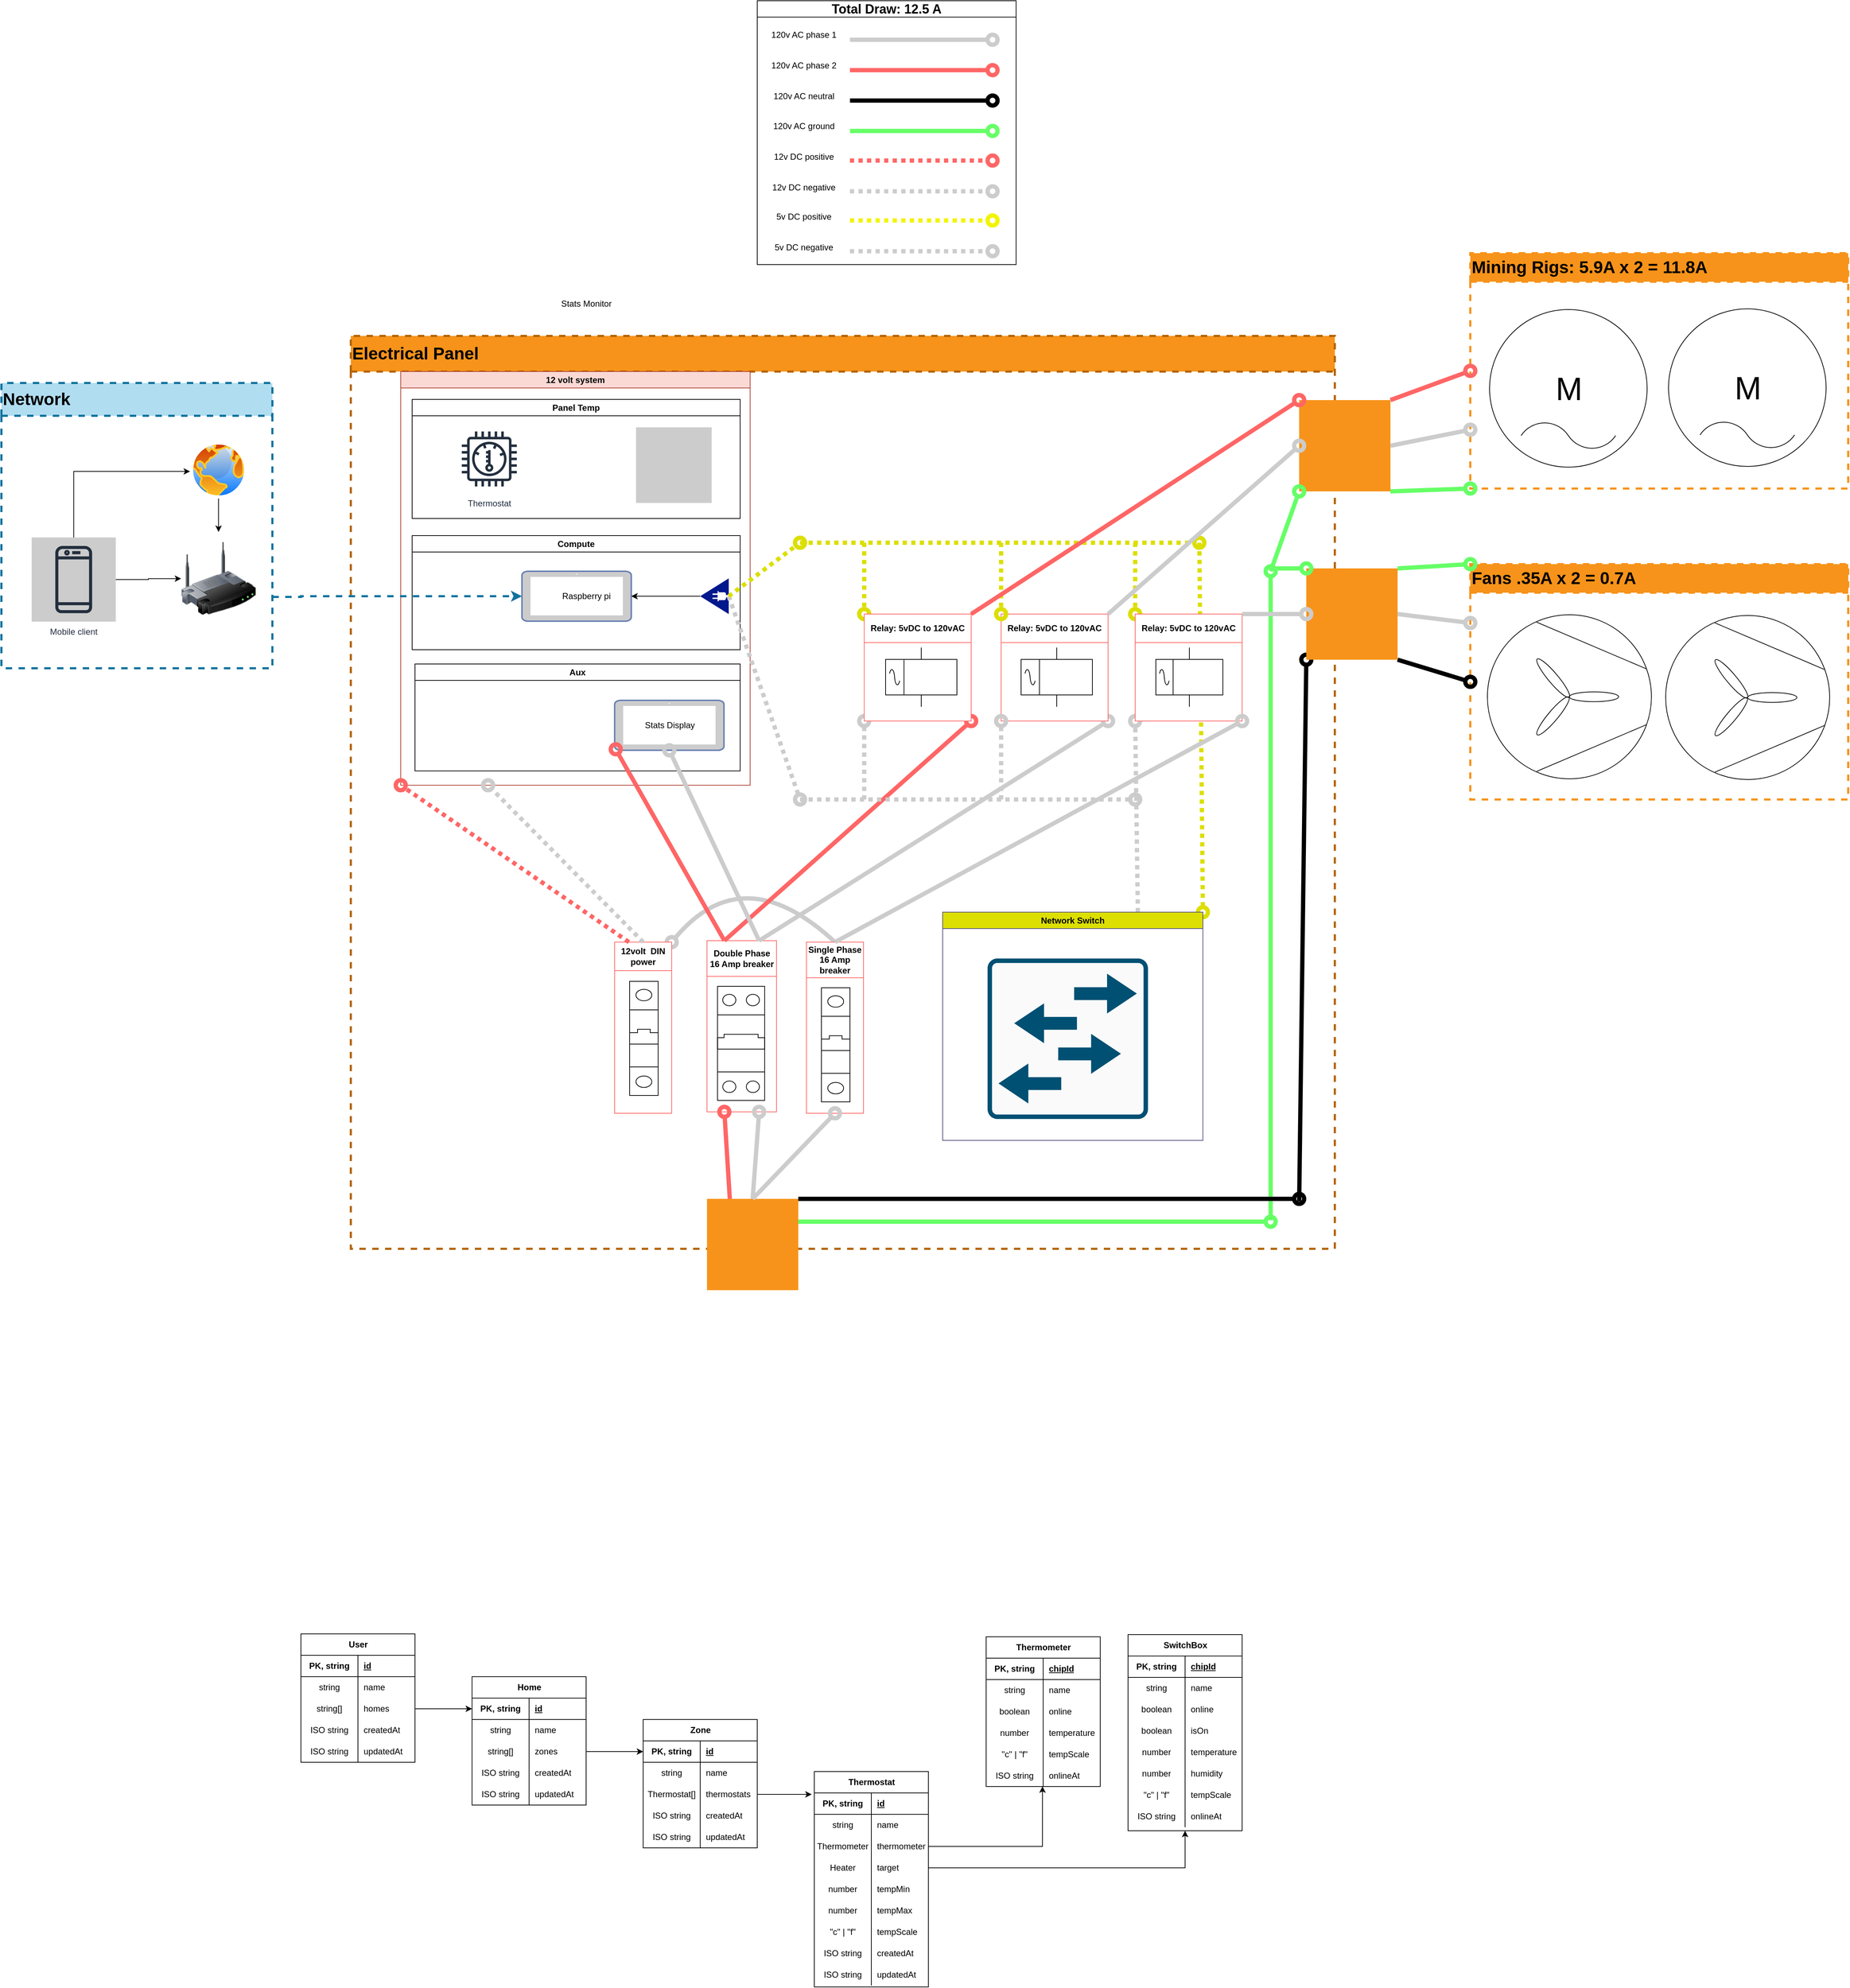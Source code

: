 <mxfile version="22.1.17" type="github">
  <diagram name="Page-1" id="OB3lblQsoEeNs6UiwVJ4">
    <mxGraphModel dx="4148" dy="3044" grid="1" gridSize="10" guides="1" tooltips="1" connect="1" arrows="1" fold="0" page="1" pageScale="1" pageWidth="850" pageHeight="1100" math="0" shadow="0">
      <root>
        <mxCell id="0" />
        <mxCell id="1" parent="0" />
        <mxCell id="lbqxTx1LKzCst7jdHqX2-164" value="&lt;b style=&quot;border-color: var(--border-color); font-size: 18px;&quot;&gt;Total Draw: 12.5 A&lt;/b&gt;" style="swimlane;whiteSpace=wrap;html=1;container=0;swimlaneFillColor=default;movable=0;resizable=0;rotatable=0;deletable=0;editable=0;locked=1;connectable=0;" parent="1" vertex="1">
          <mxGeometry x="-840" y="-1320" width="363" height="370" as="geometry" />
        </mxCell>
        <mxCell id="lbqxTx1LKzCst7jdHqX2-200" value="&lt;font style=&quot;font-size: 24px;&quot;&gt;Electrical Panel&lt;/font&gt;" style="swimlane;whiteSpace=wrap;html=1;dashed=1;strokeColor=#b46504;strokeWidth=3;align=left;swimlaneFillColor=default;startSize=50;fillColor=#F7931A;movable=1;resizable=1;rotatable=1;deletable=1;editable=1;locked=0;connectable=1;" parent="1" vertex="1">
          <mxGeometry x="-1410" y="-850" width="1380" height="1280" as="geometry" />
        </mxCell>
        <mxCell id="lbqxTx1LKzCst7jdHqX2-257" value="" style="edgeStyle=none;orthogonalLoop=1;jettySize=auto;html=1;rounded=0;endArrow=oval;startSize=14;endSize=14;sourcePerimeterSpacing=8;targetPerimeterSpacing=8;curved=1;strokeWidth=6;endFill=0;fillColor=none;strokeColor=#CCCCCC;shadow=0;entryX=1;entryY=0;entryDx=0;entryDy=0;exitX=0.5;exitY=0;exitDx=0;exitDy=0;" parent="lbqxTx1LKzCst7jdHqX2-200" source="lbqxTx1LKzCst7jdHqX2-246" target="lbqxTx1LKzCst7jdHqX2-225" edge="1">
          <mxGeometry width="140" relative="1" as="geometry">
            <mxPoint x="284" y="830" as="sourcePoint" />
            <mxPoint x="70" y="600" as="targetPoint" />
            <Array as="points">
              <mxPoint x="550" y="730" />
            </Array>
          </mxGeometry>
        </mxCell>
        <mxCell id="lbqxTx1LKzCst7jdHqX2-222" value="12 volt system" style="swimlane;whiteSpace=wrap;html=1;strokeColor=#ae4132;fillColor=#fad9d5;swimlaneFillColor=default;movable=1;resizable=1;rotatable=1;deletable=1;editable=1;locked=0;connectable=1;" parent="lbqxTx1LKzCst7jdHqX2-200" vertex="1">
          <mxGeometry x="70" y="50" width="490" height="580" as="geometry" />
        </mxCell>
        <mxCell id="lbqxTx1LKzCst7jdHqX2-198" value="Panel Temp" style="swimlane;whiteSpace=wrap;html=1;container=0;" parent="lbqxTx1LKzCst7jdHqX2-222" vertex="1">
          <mxGeometry x="16" y="39" width="460" height="167.05" as="geometry" />
        </mxCell>
        <mxCell id="lbqxTx1LKzCst7jdHqX2-199" value="Thermostat" style="sketch=0;outlineConnect=0;fontColor=#232F3E;gradientColor=none;strokeColor=#232F3E;fillColor=#ffffff;dashed=0;verticalLabelPosition=bottom;verticalAlign=top;align=center;html=1;fontSize=12;fontStyle=0;aspect=fixed;shape=mxgraph.aws4.resourceIcon;resIcon=mxgraph.aws4.thermostat;container=0;" parent="lbqxTx1LKzCst7jdHqX2-198" vertex="1">
          <mxGeometry x="60" y="35.3" width="96.45" height="96.45" as="geometry" />
        </mxCell>
        <mxCell id="lbqxTx1LKzCst7jdHqX2-175" value="" style="shape=image;html=1;verticalAlign=top;verticalLabelPosition=bottom;labelBackgroundColor=#ffffff;imageAspect=0;aspect=fixed;image=https://cdn1.iconfinder.com/data/icons/bootstrap-vol-2/16/fan-128.png;imageBackground=#CCCCCC;container=0;" parent="lbqxTx1LKzCst7jdHqX2-198" vertex="1">
          <mxGeometry x="314" y="39.22" width="106" height="106" as="geometry" />
        </mxCell>
        <mxCell id="lbqxTx1LKzCst7jdHqX2-197" value="" style="group" parent="lbqxTx1LKzCst7jdHqX2-222" vertex="1" connectable="0">
          <mxGeometry x="16" y="230" width="460" height="160" as="geometry" />
        </mxCell>
        <mxCell id="lbqxTx1LKzCst7jdHqX2-193" value="Compute" style="swimlane;whiteSpace=wrap;html=1;" parent="lbqxTx1LKzCst7jdHqX2-197" vertex="1">
          <mxGeometry width="460.0" height="160" as="geometry" />
        </mxCell>
        <mxCell id="lbqxTx1LKzCst7jdHqX2-191" value="" style="sketch=0;aspect=fixed;pointerEvents=1;shadow=0;dashed=0;html=1;strokeColor=none;labelPosition=center;verticalLabelPosition=bottom;verticalAlign=top;align=center;fillColor=#00188D;shape=mxgraph.mscae.enterprise.plug_and_play;rotation=-180;" parent="lbqxTx1LKzCst7jdHqX2-193" vertex="1">
          <mxGeometry x="404.0" y="60.0" width="40" height="50" as="geometry" />
        </mxCell>
        <mxCell id="lbqxTx1LKzCst7jdHqX2-180" value="" style="fontColor=#0066CC;verticalAlign=top;verticalLabelPosition=bottom;labelPosition=center;align=center;html=1;outlineConnect=0;fillColor=#CCCCCC;strokeColor=#6881B3;gradientColor=none;gradientDirection=north;strokeWidth=2;shape=mxgraph.networks.tablet;movable=1;resizable=1;rotatable=1;deletable=1;editable=1;locked=0;connectable=1;" parent="lbqxTx1LKzCst7jdHqX2-193" vertex="1">
          <mxGeometry x="154.001" y="50" width="153.333" height="70" as="geometry" />
        </mxCell>
        <mxCell id="lbqxTx1LKzCst7jdHqX2-319" style="edgeStyle=orthogonalEdgeStyle;rounded=0;orthogonalLoop=1;jettySize=auto;html=1;exitX=1;exitY=0.5;exitDx=0;exitDy=0;exitPerimeter=0;entryX=1;entryY=0.5;entryDx=0;entryDy=0;entryPerimeter=0;" parent="lbqxTx1LKzCst7jdHqX2-193" source="lbqxTx1LKzCst7jdHqX2-191" target="lbqxTx1LKzCst7jdHqX2-180" edge="1">
          <mxGeometry relative="1" as="geometry" />
        </mxCell>
        <mxCell id="lbqxTx1LKzCst7jdHqX2-182" value="" style="group" parent="lbqxTx1LKzCst7jdHqX2-193" vertex="1" connectable="0">
          <mxGeometry x="194.001" y="50.0" width="153.333" height="70" as="geometry" />
        </mxCell>
        <mxCell id="lbqxTx1LKzCst7jdHqX2-181" value="Raspberry pi" style="text;html=1;align=center;verticalAlign=middle;resizable=1;points=[];autosize=1;strokeColor=none;fillColor=none;movable=1;rotatable=1;deletable=1;editable=1;locked=0;connectable=1;" parent="lbqxTx1LKzCst7jdHqX2-182" vertex="1">
          <mxGeometry x="6.67" y="20" width="86.33" height="30" as="geometry" />
        </mxCell>
        <mxCell id="lbqxTx1LKzCst7jdHqX2-232" value="" style="group" parent="lbqxTx1LKzCst7jdHqX2-222" vertex="1" connectable="0">
          <mxGeometry x="20" y="410" width="456" height="150" as="geometry" />
        </mxCell>
        <mxCell id="lbqxTx1LKzCst7jdHqX2-228" value="Aux" style="swimlane;whiteSpace=wrap;html=1;" parent="lbqxTx1LKzCst7jdHqX2-232" vertex="1">
          <mxGeometry width="456.0" height="150" as="geometry" />
        </mxCell>
        <mxCell id="lbqxTx1LKzCst7jdHqX2-286" value="" style="group" parent="lbqxTx1LKzCst7jdHqX2-228" vertex="1" connectable="0">
          <mxGeometry x="280.001" y="51" width="153.333" height="70" as="geometry" />
        </mxCell>
        <mxCell id="lbqxTx1LKzCst7jdHqX2-287" value="" style="fontColor=#0066CC;verticalAlign=top;verticalLabelPosition=bottom;labelPosition=center;align=center;html=1;outlineConnect=0;fillColor=#CCCCCC;strokeColor=#6881B3;gradientColor=none;gradientDirection=north;strokeWidth=2;shape=mxgraph.networks.tablet;movable=1;resizable=1;rotatable=1;deletable=1;editable=1;locked=0;connectable=1;" parent="lbqxTx1LKzCst7jdHqX2-286" vertex="1">
          <mxGeometry width="153.333" height="70" as="geometry" />
        </mxCell>
        <mxCell id="lbqxTx1LKzCst7jdHqX2-288" value="Stats Display" style="text;html=1;align=center;verticalAlign=middle;resizable=1;points=[];autosize=1;strokeColor=none;fillColor=none;movable=1;rotatable=1;deletable=1;editable=1;locked=0;connectable=1;" parent="lbqxTx1LKzCst7jdHqX2-286" vertex="1">
          <mxGeometry x="31.667" y="20" width="90" height="30" as="geometry" />
        </mxCell>
        <mxCell id="lbqxTx1LKzCst7jdHqX2-53" value="" style="edgeStyle=none;orthogonalLoop=1;jettySize=auto;html=1;rounded=0;endArrow=oval;startSize=14;endSize=14;sourcePerimeterSpacing=8;targetPerimeterSpacing=8;curved=1;strokeWidth=6;endFill=0;strokeColor=#CCCCCC;fillColor=#f5f5f5;dashed=1;entryX=0;entryY=1;entryDx=0;entryDy=0;dashPattern=1 1;" parent="lbqxTx1LKzCst7jdHqX2-200" target="lbqxTx1LKzCst7jdHqX2-260" edge="1">
          <mxGeometry width="140" relative="1" as="geometry">
            <mxPoint x="720" y="650" as="sourcePoint" />
            <mxPoint x="920" y="781.76" as="targetPoint" />
            <Array as="points" />
          </mxGeometry>
        </mxCell>
        <mxCell id="lbqxTx1LKzCst7jdHqX2-55" value="" style="edgeStyle=none;orthogonalLoop=1;jettySize=auto;html=1;rounded=0;endArrow=oval;startSize=14;endSize=14;sourcePerimeterSpacing=8;targetPerimeterSpacing=8;curved=1;strokeWidth=6;endFill=0;strokeColor=#CCCCCC;fillColor=#f5f5f5;dashed=1;entryX=0;entryY=1;entryDx=0;entryDy=0;dashPattern=1 1;exitX=0.75;exitY=0;exitDx=0;exitDy=0;" parent="lbqxTx1LKzCst7jdHqX2-200" source="lbqxTx1LKzCst7jdHqX2-316" target="lbqxTx1LKzCst7jdHqX2-275" edge="1">
          <mxGeometry width="140" relative="1" as="geometry">
            <mxPoint x="1100" y="650" as="sourcePoint" />
            <mxPoint x="1316" y="671.76" as="targetPoint" />
            <Array as="points" />
          </mxGeometry>
        </mxCell>
        <mxCell id="lbqxTx1LKzCst7jdHqX2-56" value="" style="edgeStyle=none;orthogonalLoop=1;jettySize=auto;html=1;rounded=0;endArrow=oval;startSize=14;endSize=14;sourcePerimeterSpacing=8;targetPerimeterSpacing=8;curved=1;strokeWidth=6;endFill=0;strokeColor=#DCDF01;fillColor=#f5f5f5;dashed=1;entryX=0;entryY=0;entryDx=0;entryDy=0;dashPattern=1 1;" parent="lbqxTx1LKzCst7jdHqX2-200" target="lbqxTx1LKzCst7jdHqX2-260" edge="1">
          <mxGeometry width="140" relative="1" as="geometry">
            <mxPoint x="720" y="290" as="sourcePoint" />
            <mxPoint x="818" y="740.76" as="targetPoint" />
            <Array as="points" />
          </mxGeometry>
        </mxCell>
        <mxCell id="lbqxTx1LKzCst7jdHqX2-60" value="" style="edgeStyle=none;orthogonalLoop=1;jettySize=auto;html=1;rounded=0;endArrow=oval;startSize=14;endSize=14;sourcePerimeterSpacing=8;targetPerimeterSpacing=8;curved=1;strokeWidth=6;endFill=0;strokeColor=#DCDF01;fillColor=#f5f5f5;dashed=1;entryX=0;entryY=0;entryDx=0;entryDy=0;dashPattern=1 1;" parent="lbqxTx1LKzCst7jdHqX2-200" target="lbqxTx1LKzCst7jdHqX2-275" edge="1">
          <mxGeometry width="140" relative="1" as="geometry">
            <mxPoint x="1100" y="290" as="sourcePoint" />
            <mxPoint x="1214" y="671.76" as="targetPoint" />
            <Array as="points" />
          </mxGeometry>
        </mxCell>
        <mxCell id="lbqxTx1LKzCst7jdHqX2-245" value="" style="group" parent="lbqxTx1LKzCst7jdHqX2-200" vertex="1" connectable="0">
          <mxGeometry x="639" y="850" width="80" height="240" as="geometry" />
        </mxCell>
        <mxCell id="lbqxTx1LKzCst7jdHqX2-246" value="Single Phase&lt;br&gt;16 Amp breaker" style="swimlane;whiteSpace=wrap;html=1;startSize=50;fillColor=default;strokeColor=#FF6666;swimlaneFillColor=default;" parent="lbqxTx1LKzCst7jdHqX2-245" vertex="1">
          <mxGeometry width="80" height="240" as="geometry" />
        </mxCell>
        <mxCell id="lbqxTx1LKzCst7jdHqX2-247" value="" style="verticalLabelPosition=bottom;dashed=0;shadow=0;html=1;align=center;verticalAlign=top;shape=mxgraph.cabinets.cb_1p;fillColor=default;strokeColor=default;swimlaneFillColor=default;" parent="lbqxTx1LKzCst7jdHqX2-245" vertex="1">
          <mxGeometry x="21" y="64" width="40" height="160" as="geometry" />
        </mxCell>
        <mxCell id="lbqxTx1LKzCst7jdHqX2-248" value="0" style="group" parent="lbqxTx1LKzCst7jdHqX2-200" vertex="1" connectable="0">
          <mxGeometry x="497.52" y="848" width="97.48" height="240" as="geometry" />
        </mxCell>
        <mxCell id="lbqxTx1LKzCst7jdHqX2-249" value="Double Phase&lt;br&gt;16 Amp breaker" style="swimlane;whiteSpace=wrap;html=1;startSize=50;fillColor=default;strokeColor=#FF6666;swimlaneFillColor=default;" parent="lbqxTx1LKzCst7jdHqX2-248" vertex="1">
          <mxGeometry x="2" width="97.48" height="240" as="geometry" />
        </mxCell>
        <mxCell id="lbqxTx1LKzCst7jdHqX2-37" value="" style="edgeStyle=none;orthogonalLoop=1;jettySize=auto;html=1;rounded=0;endArrow=oval;startSize=14;endSize=14;sourcePerimeterSpacing=8;targetPerimeterSpacing=8;curved=1;strokeWidth=6;endFill=0;fillColor=none;strokeColor=#FF6666;shadow=0;exitX=0.25;exitY=0;exitDx=0;exitDy=0;entryX=1;entryY=1;entryDx=0;entryDy=0;" parent="lbqxTx1LKzCst7jdHqX2-200" source="lbqxTx1LKzCst7jdHqX2-249" target="lbqxTx1LKzCst7jdHqX2-260" edge="1">
          <mxGeometry width="140" relative="1" as="geometry">
            <mxPoint x="950" y="975" as="sourcePoint" />
            <mxPoint x="760" y="590" as="targetPoint" />
            <Array as="points" />
          </mxGeometry>
        </mxCell>
        <mxCell id="lbqxTx1LKzCst7jdHqX2-38" value="" style="edgeStyle=none;orthogonalLoop=1;jettySize=auto;html=1;rounded=0;endArrow=oval;startSize=14;endSize=14;sourcePerimeterSpacing=8;targetPerimeterSpacing=8;curved=1;strokeWidth=6;endFill=0;fillColor=none;strokeColor=#CCCCCC;shadow=0;exitX=0.75;exitY=0;exitDx=0;exitDy=0;entryX=1;entryY=1;entryDx=0;entryDy=0;" parent="lbqxTx1LKzCst7jdHqX2-200" source="lbqxTx1LKzCst7jdHqX2-249" target="lbqxTx1LKzCst7jdHqX2-271" edge="1">
          <mxGeometry width="140" relative="1" as="geometry">
            <mxPoint x="990" y="980" as="sourcePoint" />
            <mxPoint x="1100" y="880" as="targetPoint" />
            <Array as="points" />
          </mxGeometry>
        </mxCell>
        <mxCell id="lbqxTx1LKzCst7jdHqX2-241" value="" style="group" parent="lbqxTx1LKzCst7jdHqX2-200" vertex="1" connectable="0">
          <mxGeometry x="370" y="850" width="80" height="240" as="geometry" />
        </mxCell>
        <mxCell id="lbqxTx1LKzCst7jdHqX2-225" value="12volt&amp;nbsp; DIN power" style="swimlane;whiteSpace=wrap;html=1;startSize=40;fillColor=default;strokeColor=#FF6666;swimlaneFillColor=default;" parent="lbqxTx1LKzCst7jdHqX2-241" vertex="1">
          <mxGeometry width="80" height="240" as="geometry" />
        </mxCell>
        <mxCell id="lbqxTx1LKzCst7jdHqX2-238" value="" style="verticalLabelPosition=bottom;dashed=0;shadow=0;html=1;align=center;verticalAlign=top;shape=mxgraph.cabinets.cb_1p;fillColor=default;strokeColor=default;swimlaneFillColor=default;" parent="lbqxTx1LKzCst7jdHqX2-241" vertex="1">
          <mxGeometry x="21" y="55" width="40" height="160" as="geometry" />
        </mxCell>
        <mxCell id="lbqxTx1LKzCst7jdHqX2-258" value="" style="edgeStyle=none;orthogonalLoop=1;jettySize=auto;html=1;rounded=0;endArrow=oval;startSize=14;endSize=14;sourcePerimeterSpacing=8;targetPerimeterSpacing=8;curved=1;strokeWidth=6;endFill=0;strokeColor=#FF6666;fillColor=#f5f5f5;dashed=1;dashPattern=1 1;exitX=0.25;exitY=0;exitDx=0;exitDy=0;entryX=0;entryY=1;entryDx=0;entryDy=0;" parent="lbqxTx1LKzCst7jdHqX2-200" source="lbqxTx1LKzCst7jdHqX2-225" target="lbqxTx1LKzCst7jdHqX2-222" edge="1">
          <mxGeometry width="140" relative="1" as="geometry">
            <mxPoint x="90" y="790" as="sourcePoint" />
            <mxPoint x="120" y="680" as="targetPoint" />
            <Array as="points" />
          </mxGeometry>
        </mxCell>
        <mxCell id="lbqxTx1LKzCst7jdHqX2-259" value="" style="edgeStyle=none;orthogonalLoop=1;jettySize=auto;html=1;rounded=0;endArrow=oval;startSize=14;endSize=14;sourcePerimeterSpacing=8;targetPerimeterSpacing=8;curved=1;strokeWidth=6;endFill=0;strokeColor=#CCCCCC;fillColor=#f5f5f5;dashed=1;dashPattern=1 1;exitX=0.5;exitY=0;exitDx=0;exitDy=0;entryX=0.25;entryY=1;entryDx=0;entryDy=0;" parent="lbqxTx1LKzCst7jdHqX2-200" source="lbqxTx1LKzCst7jdHqX2-225" target="lbqxTx1LKzCst7jdHqX2-222" edge="1">
          <mxGeometry width="140" relative="1" as="geometry">
            <mxPoint x="200" y="735.88" as="sourcePoint" />
            <mxPoint x="160" y="670" as="targetPoint" />
            <Array as="points" />
          </mxGeometry>
        </mxCell>
        <mxCell id="lbqxTx1LKzCst7jdHqX2-260" value="Relay: 5vDC to 120vAC" style="swimlane;whiteSpace=wrap;html=1;startSize=40;swimlaneFillColor=default;strokeColor=#FF6666;" parent="lbqxTx1LKzCst7jdHqX2-200" vertex="1">
          <mxGeometry x="720" y="390" width="150" height="150" as="geometry" />
        </mxCell>
        <mxCell id="lbqxTx1LKzCst7jdHqX2-271" value="Relay: 5vDC to 120vAC" style="swimlane;whiteSpace=wrap;html=1;startSize=40;swimlaneFillColor=default;strokeColor=#FF6666;" parent="lbqxTx1LKzCst7jdHqX2-200" vertex="1">
          <mxGeometry x="912" y="390" width="150" height="150" as="geometry" />
        </mxCell>
        <mxCell id="lbqxTx1LKzCst7jdHqX2-272" value="" style="pointerEvents=1;verticalLabelPosition=bottom;shadow=0;dashed=0;align=center;html=1;verticalAlign=top;shape=mxgraph.electrical.electro-mechanical.relay;swimlaneFillColor=default;strokeColor=#000000;" parent="lbqxTx1LKzCst7jdHqX2-200" vertex="1">
          <mxGeometry x="940" y="437" width="100" height="83" as="geometry" />
        </mxCell>
        <mxCell id="lbqxTx1LKzCst7jdHqX2-273" value="" style="edgeStyle=none;orthogonalLoop=1;jettySize=auto;html=1;rounded=0;endArrow=oval;startSize=14;endSize=14;sourcePerimeterSpacing=8;targetPerimeterSpacing=8;curved=1;strokeWidth=6;endFill=0;strokeColor=#DCDF01;fillColor=#f5f5f5;dashed=1;entryX=0;entryY=0;entryDx=0;entryDy=0;dashPattern=1 1;" parent="lbqxTx1LKzCst7jdHqX2-200" target="lbqxTx1LKzCst7jdHqX2-271" edge="1">
          <mxGeometry width="140" relative="1" as="geometry">
            <mxPoint x="912" y="290" as="sourcePoint" />
            <mxPoint x="922" y="330" as="targetPoint" />
            <Array as="points" />
          </mxGeometry>
        </mxCell>
        <mxCell id="lbqxTx1LKzCst7jdHqX2-274" value="" style="edgeStyle=none;orthogonalLoop=1;jettySize=auto;html=1;rounded=0;endArrow=oval;startSize=14;endSize=14;sourcePerimeterSpacing=8;targetPerimeterSpacing=8;curved=1;strokeWidth=6;endFill=0;strokeColor=#CCCCCC;fillColor=#f5f5f5;dashed=1;entryX=0;entryY=1;entryDx=0;entryDy=0;dashPattern=1 1;" parent="lbqxTx1LKzCst7jdHqX2-200" target="lbqxTx1LKzCst7jdHqX2-271" edge="1">
          <mxGeometry width="140" relative="1" as="geometry">
            <mxPoint x="912" y="650" as="sourcePoint" />
            <mxPoint x="712" y="550" as="targetPoint" />
            <Array as="points" />
          </mxGeometry>
        </mxCell>
        <mxCell id="lbqxTx1LKzCst7jdHqX2-277" value="" style="edgeStyle=none;orthogonalLoop=1;jettySize=auto;html=1;rounded=0;endArrow=oval;startSize=14;endSize=14;sourcePerimeterSpacing=8;targetPerimeterSpacing=8;curved=1;strokeWidth=6;endFill=0;strokeColor=#DCDF01;fillColor=#f5f5f5;dashed=1;dashPattern=1 1;" parent="lbqxTx1LKzCst7jdHqX2-200" edge="1">
          <mxGeometry width="140" relative="1" as="geometry">
            <mxPoint x="630" y="290" as="sourcePoint" />
            <mxPoint x="1190" y="290" as="targetPoint" />
            <Array as="points" />
          </mxGeometry>
        </mxCell>
        <mxCell id="lbqxTx1LKzCst7jdHqX2-278" value="" style="edgeStyle=none;orthogonalLoop=1;jettySize=auto;html=1;rounded=0;endArrow=oval;startSize=14;endSize=14;sourcePerimeterSpacing=8;targetPerimeterSpacing=8;curved=1;strokeWidth=6;endFill=0;strokeColor=#CCCCCC;fillColor=#f5f5f5;dashed=1;dashPattern=1 1;" parent="lbqxTx1LKzCst7jdHqX2-200" edge="1">
          <mxGeometry width="140" relative="1" as="geometry">
            <mxPoint x="630" y="650" as="sourcePoint" />
            <mxPoint x="1100" y="650" as="targetPoint" />
            <Array as="points" />
          </mxGeometry>
        </mxCell>
        <mxCell id="lbqxTx1LKzCst7jdHqX2-279" value="" style="edgeStyle=none;orthogonalLoop=1;jettySize=auto;html=1;rounded=0;endArrow=oval;startSize=14;endSize=14;sourcePerimeterSpacing=8;targetPerimeterSpacing=8;curved=1;strokeWidth=6;endFill=0;strokeColor=#CCCCCC;fillColor=#f5f5f5;dashed=1;dashPattern=1 1;exitX=0;exitY=0.5;exitDx=0;exitDy=0;exitPerimeter=0;" parent="lbqxTx1LKzCst7jdHqX2-200" source="lbqxTx1LKzCst7jdHqX2-191" edge="1">
          <mxGeometry width="140" relative="1" as="geometry">
            <mxPoint x="730" y="660" as="sourcePoint" />
            <mxPoint x="630" y="650" as="targetPoint" />
            <Array as="points" />
          </mxGeometry>
        </mxCell>
        <mxCell id="lbqxTx1LKzCst7jdHqX2-318" value="" style="edgeStyle=none;orthogonalLoop=1;jettySize=auto;html=1;rounded=0;endArrow=oval;startSize=14;endSize=14;sourcePerimeterSpacing=8;targetPerimeterSpacing=8;curved=1;strokeWidth=6;endFill=0;strokeColor=#DCDF01;fillColor=#f5f5f5;dashed=1;dashPattern=1 1;entryX=1;entryY=0;entryDx=0;entryDy=0;" parent="lbqxTx1LKzCst7jdHqX2-200" target="lbqxTx1LKzCst7jdHqX2-316" edge="1">
          <mxGeometry width="140" relative="1" as="geometry">
            <mxPoint x="1190" y="290" as="sourcePoint" />
            <mxPoint x="1200" y="750" as="targetPoint" />
            <Array as="points" />
          </mxGeometry>
        </mxCell>
        <mxCell id="lbqxTx1LKzCst7jdHqX2-280" value="" style="edgeStyle=none;orthogonalLoop=1;jettySize=auto;html=1;rounded=0;endArrow=oval;startSize=14;endSize=14;sourcePerimeterSpacing=8;targetPerimeterSpacing=8;curved=1;strokeWidth=6;endFill=0;strokeColor=#DCDF01;fillColor=#f5f5f5;dashed=1;dashPattern=1 1;exitX=0;exitY=0.5;exitDx=0;exitDy=0;exitPerimeter=0;" parent="lbqxTx1LKzCst7jdHqX2-200" source="lbqxTx1LKzCst7jdHqX2-191" edge="1">
          <mxGeometry width="140" relative="1" as="geometry">
            <mxPoint x="640" y="300" as="sourcePoint" />
            <mxPoint x="630" y="290" as="targetPoint" />
            <Array as="points" />
          </mxGeometry>
        </mxCell>
        <mxCell id="lbqxTx1LKzCst7jdHqX2-289" value="" style="edgeStyle=none;orthogonalLoop=1;jettySize=auto;html=1;rounded=0;endArrow=oval;startSize=14;endSize=14;sourcePerimeterSpacing=8;targetPerimeterSpacing=8;curved=1;strokeWidth=6;endFill=0;fillColor=none;strokeColor=#FF6666;shadow=0;entryX=0.01;entryY=0.98;entryDx=0;entryDy=0;entryPerimeter=0;exitX=0.25;exitY=0;exitDx=0;exitDy=0;" parent="lbqxTx1LKzCst7jdHqX2-200" source="lbqxTx1LKzCst7jdHqX2-249" target="lbqxTx1LKzCst7jdHqX2-287" edge="1">
          <mxGeometry width="140" relative="1" as="geometry">
            <mxPoint x="270" y="840" as="sourcePoint" />
            <mxPoint x="880" y="550" as="targetPoint" />
            <Array as="points" />
          </mxGeometry>
        </mxCell>
        <mxCell id="lbqxTx1LKzCst7jdHqX2-290" value="" style="edgeStyle=none;orthogonalLoop=1;jettySize=auto;html=1;rounded=0;endArrow=oval;startSize=14;endSize=14;sourcePerimeterSpacing=8;targetPerimeterSpacing=8;curved=1;strokeWidth=6;endFill=0;fillColor=none;strokeColor=#CCCCCC;shadow=0;entryX=0.5;entryY=1;entryDx=0;entryDy=0;entryPerimeter=0;exitX=0.75;exitY=0;exitDx=0;exitDy=0;" parent="lbqxTx1LKzCst7jdHqX2-200" source="lbqxTx1LKzCst7jdHqX2-249" target="lbqxTx1LKzCst7jdHqX2-287" edge="1">
          <mxGeometry width="140" relative="1" as="geometry">
            <mxPoint x="320" y="830" as="sourcePoint" />
            <mxPoint x="1072" y="550" as="targetPoint" />
            <Array as="points" />
          </mxGeometry>
        </mxCell>
        <mxCell id="lbqxTx1LKzCst7jdHqX2-275" value="Relay: 5vDC to 120vAC" style="swimlane;whiteSpace=wrap;html=1;startSize=40;swimlaneFillColor=default;strokeColor=#FF6666;" parent="lbqxTx1LKzCst7jdHqX2-200" vertex="1">
          <mxGeometry x="1100" y="390" width="150" height="150" as="geometry" />
        </mxCell>
        <mxCell id="lbqxTx1LKzCst7jdHqX2-234" value="" style="shape=image;html=1;verticalAlign=top;verticalLabelPosition=bottom;imageAspect=0;aspect=fixed;image=https://cdn1.iconfinder.com/data/icons/science-technology-outline-24-px/24/Electrical_plug_plug_plug_connector_plug_in_power_plug-128.png;imageBackground=#F7931A;" parent="lbqxTx1LKzCst7jdHqX2-200" vertex="1">
          <mxGeometry x="499.52" y="1210" width="128" height="128" as="geometry" />
        </mxCell>
        <mxCell id="lbqxTx1LKzCst7jdHqX2-276" value="" style="pointerEvents=1;verticalLabelPosition=bottom;shadow=0;dashed=0;align=center;html=1;verticalAlign=top;shape=mxgraph.electrical.electro-mechanical.relay;swimlaneFillColor=default;strokeColor=#000000;" parent="lbqxTx1LKzCst7jdHqX2-200" vertex="1">
          <mxGeometry x="1129" y="437" width="94" height="83" as="geometry" />
        </mxCell>
        <mxCell id="lbqxTx1LKzCst7jdHqX2-18" value="" style="edgeStyle=none;orthogonalLoop=1;jettySize=auto;html=1;rounded=0;endArrow=oval;startSize=14;endSize=14;sourcePerimeterSpacing=8;targetPerimeterSpacing=8;curved=1;strokeWidth=6;endFill=0;fillColor=none;strokeColor=#CCCCCC;shadow=0;entryX=0.75;entryY=1;entryDx=0;entryDy=0;exitX=0.5;exitY=0;exitDx=0;exitDy=0;" parent="lbqxTx1LKzCst7jdHqX2-200" source="lbqxTx1LKzCst7jdHqX2-234" target="lbqxTx1LKzCst7jdHqX2-249" edge="1">
          <mxGeometry width="140" relative="1" as="geometry">
            <mxPoint x="990" y="1270" as="sourcePoint" />
            <mxPoint x="991" y="1170" as="targetPoint" />
            <Array as="points" />
          </mxGeometry>
        </mxCell>
        <mxCell id="lbqxTx1LKzCst7jdHqX2-16" value="" style="edgeStyle=none;orthogonalLoop=1;jettySize=auto;html=1;rounded=0;endArrow=oval;startSize=14;endSize=14;sourcePerimeterSpacing=8;targetPerimeterSpacing=8;curved=1;strokeWidth=6;endFill=0;fillColor=none;strokeColor=#FF6666;shadow=0;entryX=0.25;entryY=1;entryDx=0;entryDy=0;exitX=0.25;exitY=0;exitDx=0;exitDy=0;" parent="lbqxTx1LKzCst7jdHqX2-200" source="lbqxTx1LKzCst7jdHqX2-234" target="lbqxTx1LKzCst7jdHqX2-249" edge="1">
          <mxGeometry width="140" relative="1" as="geometry">
            <mxPoint x="950" y="1230" as="sourcePoint" />
            <mxPoint x="950" y="1170" as="targetPoint" />
            <Array as="points" />
          </mxGeometry>
        </mxCell>
        <mxCell id="lbqxTx1LKzCst7jdHqX2-21" value="" style="edgeStyle=none;orthogonalLoop=1;jettySize=auto;html=1;rounded=0;endArrow=oval;startSize=14;endSize=14;sourcePerimeterSpacing=8;targetPerimeterSpacing=8;curved=1;strokeWidth=6;endFill=0;fillColor=none;strokeColor=#CCCCCC;shadow=0;entryX=0.5;entryY=1;entryDx=0;entryDy=0;exitX=0.5;exitY=0;exitDx=0;exitDy=0;" parent="lbqxTx1LKzCst7jdHqX2-200" source="lbqxTx1LKzCst7jdHqX2-234" target="lbqxTx1LKzCst7jdHqX2-246" edge="1">
          <mxGeometry width="140" relative="1" as="geometry">
            <mxPoint x="1294" y="1270" as="sourcePoint" />
            <mxPoint x="1290" y="1150" as="targetPoint" />
            <Array as="points" />
          </mxGeometry>
        </mxCell>
        <mxCell id="lbqxTx1LKzCst7jdHqX2-316" value="Network Switch" style="swimlane;whiteSpace=wrap;html=1;fillColor=#DCDF01;strokeColor=#56517e;" parent="lbqxTx1LKzCst7jdHqX2-200" vertex="1">
          <mxGeometry x="830" y="808" width="365" height="320" as="geometry" />
        </mxCell>
        <mxCell id="lbqxTx1LKzCst7jdHqX2-317" value="" style="sketch=0;points=[[0.015,0.015,0],[0.985,0.015,0],[0.985,0.985,0],[0.015,0.985,0],[0.25,0,0],[0.5,0,0],[0.75,0,0],[1,0.25,0],[1,0.5,0],[1,0.75,0],[0.75,1,0],[0.5,1,0],[0.25,1,0],[0,0.75,0],[0,0.5,0],[0,0.25,0]];verticalLabelPosition=bottom;html=1;verticalAlign=top;aspect=fixed;align=center;pointerEvents=1;shape=mxgraph.cisco19.rect;prIcon=workgroup_switch;fillColor=#FAFAFA;strokeColor=#005073;" parent="lbqxTx1LKzCst7jdHqX2-316" vertex="1">
          <mxGeometry x="63" y="65" width="225" height="225" as="geometry" />
        </mxCell>
        <mxCell id="lbqxTx1LKzCst7jdHqX2-41" value="" style="edgeStyle=none;orthogonalLoop=1;jettySize=auto;html=1;rounded=0;endArrow=oval;startSize=14;endSize=14;sourcePerimeterSpacing=8;targetPerimeterSpacing=8;curved=1;strokeWidth=6;endFill=0;fillColor=none;strokeColor=#CCCCCC;shadow=0;exitX=0.5;exitY=0;exitDx=0;exitDy=0;entryX=1;entryY=1;entryDx=0;entryDy=0;" parent="lbqxTx1LKzCst7jdHqX2-200" source="lbqxTx1LKzCst7jdHqX2-246" target="lbqxTx1LKzCst7jdHqX2-275" edge="1">
          <mxGeometry width="140" relative="1" as="geometry">
            <mxPoint x="1294.91" y="943" as="sourcePoint" />
            <mxPoint x="1190" y="580" as="targetPoint" />
            <Array as="points" />
          </mxGeometry>
        </mxCell>
        <mxCell id="lbqxTx1LKzCst7jdHqX2-46" value="" style="edgeStyle=none;orthogonalLoop=1;jettySize=auto;html=1;rounded=0;endArrow=oval;startSize=14;endSize=14;sourcePerimeterSpacing=8;targetPerimeterSpacing=8;curved=1;strokeWidth=6;endFill=0;strokeColor=#000000;fillColor=#f5f5f5;entryX=0;entryY=1;entryDx=0;entryDy=0;" parent="1" target="lbqxTx1LKzCst7jdHqX2-235" edge="1">
          <mxGeometry width="140" relative="1" as="geometry">
            <mxPoint x="-80" y="363.72" as="sourcePoint" />
            <mxPoint x="-80" y="-480.0" as="targetPoint" />
            <Array as="points" />
          </mxGeometry>
        </mxCell>
        <mxCell id="lbqxTx1LKzCst7jdHqX2-50" value="" style="edgeStyle=none;orthogonalLoop=1;jettySize=auto;html=1;rounded=0;endArrow=oval;startSize=14;endSize=14;sourcePerimeterSpacing=8;targetPerimeterSpacing=8;curved=1;strokeWidth=6;endFill=0;strokeColor=#66FF66;fillColor=#f5f5f5;exitX=1;exitY=0.25;exitDx=0;exitDy=0;" parent="1" source="lbqxTx1LKzCst7jdHqX2-234" edge="1">
          <mxGeometry width="140" relative="1" as="geometry">
            <mxPoint x="12" y="500" as="sourcePoint" />
            <mxPoint x="-120" y="392" as="targetPoint" />
            <Array as="points" />
          </mxGeometry>
        </mxCell>
        <mxCell id="lbqxTx1LKzCst7jdHqX2-233" value="" style="group;movable=1;resizable=1;rotatable=1;deletable=1;editable=1;locked=0;connectable=1;" parent="1" vertex="1" connectable="0">
          <mxGeometry x="-1900" y="-784" width="380" height="400" as="geometry" />
        </mxCell>
        <mxCell id="lbqxTx1LKzCst7jdHqX2-209" value="&lt;font style=&quot;font-size: 24px;&quot;&gt;Network&lt;/font&gt;" style="swimlane;whiteSpace=wrap;html=1;dashed=1;strokeColor=#10739e;strokeWidth=3;align=left;swimlaneFillColor=default;startSize=46;fillColor=#b1ddf0;movable=1;resizable=1;rotatable=1;deletable=1;editable=1;locked=0;connectable=1;" parent="lbqxTx1LKzCst7jdHqX2-233" vertex="1">
          <mxGeometry width="380" height="400" as="geometry" />
        </mxCell>
        <mxCell id="lbqxTx1LKzCst7jdHqX2-188" style="edgeStyle=orthogonalEdgeStyle;rounded=0;orthogonalLoop=1;jettySize=auto;html=1;entryX=0;entryY=0.5;entryDx=0;entryDy=0;movable=1;resizable=1;rotatable=1;deletable=1;editable=1;locked=0;connectable=1;" parent="lbqxTx1LKzCst7jdHqX2-233" edge="1">
          <mxGeometry relative="1" as="geometry">
            <mxPoint x="101.385" y="218.673" as="sourcePoint" />
            <mxPoint x="264.48" y="124.0" as="targetPoint" />
            <Array as="points">
              <mxPoint x="101" y="124" />
            </Array>
          </mxGeometry>
        </mxCell>
        <mxCell id="lbqxTx1LKzCst7jdHqX2-171" value="Mobile client" style="sketch=0;outlineConnect=0;fontColor=#232F3E;gradientColor=none;strokeColor=#232F3E;fillColor=#CCCCCC;dashed=0;verticalLabelPosition=bottom;verticalAlign=top;align=center;html=1;fontSize=12;fontStyle=0;aspect=fixed;shape=mxgraph.aws4.resourceIcon;resIcon=mxgraph.aws4.mobile_client;container=0;movable=1;resizable=1;rotatable=1;deletable=1;editable=1;locked=0;connectable=1;" parent="lbqxTx1LKzCst7jdHqX2-233" vertex="1">
          <mxGeometry x="42.414" y="216.673" width="117.931" height="117.931" as="geometry" />
        </mxCell>
        <mxCell id="lbqxTx1LKzCst7jdHqX2-184" value="" style="image;html=1;image=img/lib/clip_art/networking/Wireless_Router_128x128.png;container=0;movable=1;resizable=1;rotatable=1;deletable=1;editable=1;locked=0;connectable=1;" parent="lbqxTx1LKzCst7jdHqX2-233" vertex="1">
          <mxGeometry x="252.069" y="208.853" width="104.828" height="130.872" as="geometry" />
        </mxCell>
        <mxCell id="lbqxTx1LKzCst7jdHqX2-219" style="edgeStyle=orthogonalEdgeStyle;rounded=0;orthogonalLoop=1;jettySize=auto;html=1;movable=1;resizable=1;rotatable=1;deletable=1;editable=1;locked=0;connectable=1;" parent="lbqxTx1LKzCst7jdHqX2-233" source="lbqxTx1LKzCst7jdHqX2-171" target="lbqxTx1LKzCst7jdHqX2-184" edge="1">
          <mxGeometry relative="1" as="geometry" />
        </mxCell>
        <mxCell id="lbqxTx1LKzCst7jdHqX2-216" value="" style="edgeStyle=orthogonalEdgeStyle;rounded=0;orthogonalLoop=1;jettySize=auto;html=1;movable=1;resizable=1;rotatable=1;deletable=1;editable=1;locked=0;connectable=1;" parent="lbqxTx1LKzCst7jdHqX2-233" target="lbqxTx1LKzCst7jdHqX2-215" edge="1">
          <mxGeometry relative="1" as="geometry">
            <mxPoint x="304.483" y="102.404" as="sourcePoint" />
            <mxPoint x="304" y="209" as="targetPoint" />
          </mxGeometry>
        </mxCell>
        <mxCell id="lbqxTx1LKzCst7jdHqX2-218" style="edgeStyle=orthogonalEdgeStyle;rounded=0;orthogonalLoop=1;jettySize=auto;html=1;movable=1;resizable=1;rotatable=1;deletable=1;editable=1;locked=0;connectable=1;" parent="lbqxTx1LKzCst7jdHqX2-233" source="lbqxTx1LKzCst7jdHqX2-215" target="lbqxTx1LKzCst7jdHqX2-184" edge="1">
          <mxGeometry relative="1" as="geometry" />
        </mxCell>
        <mxCell id="lbqxTx1LKzCst7jdHqX2-215" value="" style="image;aspect=fixed;perimeter=ellipsePerimeter;html=1;align=center;shadow=0;dashed=0;spacingTop=3;image=img/lib/active_directory/internet_globe.svg;movable=1;resizable=1;rotatable=1;deletable=1;editable=1;locked=0;connectable=1;" parent="lbqxTx1LKzCst7jdHqX2-233" vertex="1">
          <mxGeometry x="264.48" y="82" width="80" height="80" as="geometry" />
        </mxCell>
        <mxCell id="lbqxTx1LKzCst7jdHqX2-235" value="" style="shape=image;html=1;verticalAlign=top;verticalLabelPosition=bottom;imageAspect=0;aspect=fixed;image=https://cdn1.iconfinder.com/data/icons/science-technology-outline-24-px/24/Electrical_plug_plug_plug_connector_plug_in_power_plug-128.png;imageBackground=#F7931A;" parent="1" vertex="1">
          <mxGeometry x="-70" y="-524" width="128" height="128" as="geometry" />
        </mxCell>
        <mxCell id="lbqxTx1LKzCst7jdHqX2-251" value="" style="group" parent="1" vertex="1" connectable="0">
          <mxGeometry x="-895.73" y="62" width="70.25" height="160" as="geometry" />
        </mxCell>
        <mxCell id="lbqxTx1LKzCst7jdHqX2-252" value="" style="verticalLabelPosition=bottom;dashed=0;shadow=0;html=1;align=center;verticalAlign=top;shape=mxgraph.cabinets.cb_2p;" parent="lbqxTx1LKzCst7jdHqX2-251" vertex="1">
          <mxGeometry width="66.118" height="160" as="geometry" />
        </mxCell>
        <mxCell id="lbqxTx1LKzCst7jdHqX2-7" value="" style="pointerEvents=1;verticalLabelPosition=bottom;shadow=0;dashed=0;align=center;html=1;verticalAlign=top;shape=mxgraph.electrical.electro-mechanical.relay;swimlaneFillColor=default;strokeColor=#000000;" parent="1" vertex="1">
          <mxGeometry x="-660" y="-413" width="100" height="83" as="geometry" />
        </mxCell>
        <mxCell id="lbqxTx1LKzCst7jdHqX2-236" value="" style="shape=image;html=1;verticalAlign=top;verticalLabelPosition=bottom;imageAspect=0;aspect=fixed;image=https://cdn1.iconfinder.com/data/icons/science-technology-outline-24-px/24/Electrical_plug_plug_plug_connector_plug_in_power_plug-128.png;imageBackground=#F7931A;" parent="1" vertex="1">
          <mxGeometry x="-80" y="-760" width="128" height="128" as="geometry" />
        </mxCell>
        <mxCell id="lbqxTx1LKzCst7jdHqX2-39" value="" style="edgeStyle=none;orthogonalLoop=1;jettySize=auto;html=1;rounded=0;endArrow=oval;startSize=14;endSize=14;sourcePerimeterSpacing=8;targetPerimeterSpacing=8;curved=1;strokeWidth=6;endFill=0;fillColor=none;strokeColor=#FF6666;shadow=0;entryX=0;entryY=0;entryDx=0;entryDy=0;exitX=1;exitY=0;exitDx=0;exitDy=0;" parent="1" source="lbqxTx1LKzCst7jdHqX2-260" target="lbqxTx1LKzCst7jdHqX2-236" edge="1">
          <mxGeometry width="140" relative="1" as="geometry">
            <mxPoint x="-420" y="-310" as="sourcePoint" />
            <mxPoint x="490" y="-439.69" as="targetPoint" />
            <Array as="points" />
          </mxGeometry>
        </mxCell>
        <mxCell id="lbqxTx1LKzCst7jdHqX2-40" value="" style="edgeStyle=none;orthogonalLoop=1;jettySize=auto;html=1;rounded=0;endArrow=oval;startSize=14;endSize=14;sourcePerimeterSpacing=8;targetPerimeterSpacing=8;curved=1;strokeWidth=6;endFill=0;fillColor=none;strokeColor=#CCCCCC;shadow=0;entryX=0;entryY=0.5;entryDx=0;entryDy=0;exitX=1;exitY=0;exitDx=0;exitDy=0;" parent="1" source="lbqxTx1LKzCst7jdHqX2-271" target="lbqxTx1LKzCst7jdHqX2-236" edge="1">
          <mxGeometry width="140" relative="1" as="geometry">
            <mxPoint x="-330" y="-228.24" as="sourcePoint" />
            <mxPoint x="590" y="-439.69" as="targetPoint" />
            <Array as="points" />
          </mxGeometry>
        </mxCell>
        <mxCell id="lbqxTx1LKzCst7jdHqX2-283" value="" style="edgeStyle=none;orthogonalLoop=1;jettySize=auto;html=1;rounded=0;endArrow=oval;startSize=14;endSize=14;sourcePerimeterSpacing=8;targetPerimeterSpacing=8;curved=1;strokeWidth=6;endFill=0;strokeColor=#66FF66;fillColor=#f5f5f5;entryX=0;entryY=0;entryDx=0;entryDy=0;" parent="1" target="lbqxTx1LKzCst7jdHqX2-235" edge="1">
          <mxGeometry width="140" relative="1" as="geometry">
            <mxPoint x="-120" y="-524" as="sourcePoint" />
            <mxPoint x="-110" y="-430" as="targetPoint" />
            <Array as="points" />
          </mxGeometry>
        </mxCell>
        <mxCell id="lbqxTx1LKzCst7jdHqX2-285" value="" style="edgeStyle=none;orthogonalLoop=1;jettySize=auto;html=1;rounded=0;endArrow=oval;startSize=14;endSize=14;sourcePerimeterSpacing=8;targetPerimeterSpacing=8;curved=1;strokeWidth=6;endFill=0;strokeColor=#66FF66;fillColor=#f5f5f5;entryX=0;entryY=1;entryDx=0;entryDy=0;" parent="1" target="lbqxTx1LKzCst7jdHqX2-236" edge="1">
          <mxGeometry width="140" relative="1" as="geometry">
            <mxPoint x="-120" y="-520" as="sourcePoint" />
            <mxPoint x="-70" y="-432" as="targetPoint" />
            <Array as="points" />
          </mxGeometry>
        </mxCell>
        <mxCell id="lbqxTx1LKzCst7jdHqX2-229" value="" style="group" parent="1" vertex="1" connectable="0">
          <mxGeometry x="-1260" y="-1020" width="540" height="250" as="geometry" />
        </mxCell>
        <mxCell id="lbqxTx1LKzCst7jdHqX2-231" value="Stats Monitor" style="text;html=1;align=center;verticalAlign=middle;resizable=1;points=[];autosize=1;strokeColor=none;fillColor=none;movable=1;rotatable=1;deletable=1;editable=1;locked=0;connectable=1;" parent="lbqxTx1LKzCst7jdHqX2-229" vertex="1">
          <mxGeometry x="21.822" y="71.429" width="316.957" height="107.143" as="geometry" />
        </mxCell>
        <mxCell id="lbqxTx1LKzCst7jdHqX2-1" value="" style="edgeStyle=none;orthogonalLoop=1;jettySize=auto;html=1;rounded=0;endArrow=oval;startSize=14;endSize=14;sourcePerimeterSpacing=8;targetPerimeterSpacing=8;curved=1;strokeWidth=6;endFill=0;strokeColor=#000000;fillColor=#f5f5f5;movable=0;resizable=0;rotatable=0;deletable=0;editable=0;locked=1;connectable=0;" parent="1" edge="1">
          <mxGeometry width="140" relative="1" as="geometry">
            <mxPoint x="-710" y="-1180.023" as="sourcePoint" />
            <mxPoint x="-510" y="-1180.023" as="targetPoint" />
            <Array as="points" />
          </mxGeometry>
        </mxCell>
        <mxCell id="lbqxTx1LKzCst7jdHqX2-3" value="" style="edgeStyle=none;orthogonalLoop=1;jettySize=auto;html=1;rounded=0;endArrow=oval;startSize=14;endSize=14;sourcePerimeterSpacing=8;targetPerimeterSpacing=8;curved=1;strokeWidth=6;endFill=0;strokeColor=#FF6666;fillColor=#f5f5f5;movable=0;resizable=0;rotatable=0;deletable=0;editable=0;locked=1;connectable=0;" parent="1" edge="1">
          <mxGeometry width="140" relative="1" as="geometry">
            <mxPoint x="-710" y="-1222.638" as="sourcePoint" />
            <mxPoint x="-510" y="-1222.638" as="targetPoint" />
            <Array as="points" />
          </mxGeometry>
        </mxCell>
        <mxCell id="lbqxTx1LKzCst7jdHqX2-4" value="" style="edgeStyle=none;orthogonalLoop=1;jettySize=auto;html=1;rounded=0;endArrow=oval;startSize=14;endSize=14;sourcePerimeterSpacing=8;targetPerimeterSpacing=8;curved=1;strokeWidth=6;endFill=0;strokeColor=#66FF66;fillColor=#f5f5f5;movable=0;resizable=0;rotatable=0;deletable=0;editable=0;locked=1;connectable=0;" parent="1" edge="1">
          <mxGeometry width="140" relative="1" as="geometry">
            <mxPoint x="-710" y="-1137.408" as="sourcePoint" />
            <mxPoint x="-510" y="-1137.408" as="targetPoint" />
            <Array as="points" />
          </mxGeometry>
        </mxCell>
        <mxCell id="lbqxTx1LKzCst7jdHqX2-11" value="" style="edgeStyle=none;orthogonalLoop=1;jettySize=auto;html=1;rounded=0;endArrow=oval;startSize=14;endSize=14;sourcePerimeterSpacing=8;targetPerimeterSpacing=8;curved=1;strokeWidth=6;endFill=0;fillColor=none;strokeColor=#CCCCCC;shadow=0;movable=0;resizable=0;rotatable=0;deletable=0;editable=0;locked=1;connectable=0;" parent="1" edge="1">
          <mxGeometry width="140" relative="1" as="geometry">
            <mxPoint x="-710" y="-1265.254" as="sourcePoint" />
            <mxPoint x="-510" y="-1265.254" as="targetPoint" />
            <Array as="points" />
          </mxGeometry>
        </mxCell>
        <mxCell id="lbqxTx1LKzCst7jdHqX2-25" value="" style="edgeStyle=none;orthogonalLoop=1;jettySize=auto;html=1;rounded=0;endArrow=oval;startSize=14;endSize=14;sourcePerimeterSpacing=8;targetPerimeterSpacing=8;curved=1;strokeWidth=6;endFill=0;strokeColor=#FF6666;fillColor=#f5f5f5;dashed=1;dashPattern=1 1;movable=0;resizable=0;rotatable=0;deletable=0;editable=0;locked=1;connectable=0;" parent="1" edge="1">
          <mxGeometry width="140" relative="1" as="geometry">
            <mxPoint x="-710" y="-1095.858" as="sourcePoint" />
            <mxPoint x="-510" y="-1095.858" as="targetPoint" />
            <Array as="points" />
          </mxGeometry>
        </mxCell>
        <mxCell id="lbqxTx1LKzCst7jdHqX2-27" value="120v AC phase 1" style="text;html=1;align=center;verticalAlign=middle;resizable=0;points=[];autosize=1;strokeColor=none;fillColor=none;container=0;movable=0;rotatable=0;deletable=0;editable=0;locked=1;connectable=0;" parent="1" vertex="1">
          <mxGeometry x="-830" y="-1286.562" width="110" height="30" as="geometry" />
        </mxCell>
        <mxCell id="lbqxTx1LKzCst7jdHqX2-28" value="120v AC phase 2" style="text;html=1;align=center;verticalAlign=middle;resizable=0;points=[];autosize=1;strokeColor=none;fillColor=none;container=0;movable=0;rotatable=0;deletable=0;editable=0;locked=1;connectable=0;" parent="1" vertex="1">
          <mxGeometry x="-830" y="-1243.946" width="110" height="30" as="geometry" />
        </mxCell>
        <mxCell id="lbqxTx1LKzCst7jdHqX2-29" value="120v AC neutral" style="text;html=1;align=center;verticalAlign=middle;resizable=0;points=[];autosize=1;strokeColor=none;fillColor=none;container=0;movable=0;rotatable=0;deletable=0;editable=0;locked=1;connectable=0;" parent="1" vertex="1">
          <mxGeometry x="-830" y="-1201.331" width="110" height="30" as="geometry" />
        </mxCell>
        <mxCell id="lbqxTx1LKzCst7jdHqX2-30" value="120v AC ground" style="text;html=1;align=center;verticalAlign=middle;resizable=0;points=[];autosize=1;strokeColor=none;fillColor=none;container=0;movable=0;rotatable=0;deletable=0;editable=0;locked=1;connectable=0;" parent="1" vertex="1">
          <mxGeometry x="-830" y="-1158.715" width="110" height="30" as="geometry" />
        </mxCell>
        <mxCell id="lbqxTx1LKzCst7jdHqX2-31" value="12v DC positive" style="text;html=1;align=center;verticalAlign=middle;resizable=0;points=[];autosize=1;strokeColor=none;fillColor=none;container=0;movable=0;rotatable=0;deletable=0;editable=0;locked=1;connectable=0;" parent="1" vertex="1">
          <mxGeometry x="-830" y="-1116.1" width="110" height="30" as="geometry" />
        </mxCell>
        <mxCell id="lbqxTx1LKzCst7jdHqX2-32" value="12v DC negative" style="text;html=1;align=center;verticalAlign=middle;resizable=0;points=[];autosize=1;strokeColor=none;fillColor=none;container=0;movable=0;rotatable=0;deletable=0;editable=0;locked=1;connectable=0;" parent="1" vertex="1">
          <mxGeometry x="-830" y="-1073.485" width="110" height="30" as="geometry" />
        </mxCell>
        <mxCell id="lbqxTx1LKzCst7jdHqX2-44" value="" style="edgeStyle=none;orthogonalLoop=1;jettySize=auto;html=1;rounded=0;endArrow=oval;startSize=14;endSize=14;sourcePerimeterSpacing=8;targetPerimeterSpacing=8;curved=1;strokeWidth=6;endFill=0;strokeColor=#CCCCCC;fillColor=#f5f5f5;dashed=1;dashPattern=1 1;movable=0;resizable=0;rotatable=0;deletable=0;editable=0;locked=1;connectable=0;" parent="1" edge="1">
          <mxGeometry width="140" relative="1" as="geometry">
            <mxPoint x="-710" y="-1052.805" as="sourcePoint" />
            <mxPoint x="-510" y="-1052.805" as="targetPoint" />
            <Array as="points" />
          </mxGeometry>
        </mxCell>
        <mxCell id="lbqxTx1LKzCst7jdHqX2-292" value="" style="edgeStyle=none;orthogonalLoop=1;jettySize=auto;html=1;rounded=0;endArrow=oval;startSize=14;endSize=14;sourcePerimeterSpacing=8;targetPerimeterSpacing=8;curved=1;strokeWidth=6;endFill=0;strokeColor=#f1f500;fillColor=#f5f5f5;dashed=1;dashPattern=1 1;movable=0;resizable=0;rotatable=0;deletable=0;editable=0;locked=1;connectable=0;" parent="1" edge="1">
          <mxGeometry width="140" relative="1" as="geometry">
            <mxPoint x="-710" y="-1011.858" as="sourcePoint" />
            <mxPoint x="-510" y="-1011.858" as="targetPoint" />
            <Array as="points" />
          </mxGeometry>
        </mxCell>
        <mxCell id="lbqxTx1LKzCst7jdHqX2-293" value="5v DC positive" style="text;html=1;align=center;verticalAlign=middle;resizable=0;points=[];autosize=1;strokeColor=none;fillColor=none;container=0;movable=0;rotatable=0;deletable=0;editable=0;locked=1;connectable=0;" parent="1" vertex="1">
          <mxGeometry x="-825" y="-1032.1" width="100" height="30" as="geometry" />
        </mxCell>
        <mxCell id="lbqxTx1LKzCst7jdHqX2-294" value="5v DC negative" style="text;html=1;align=center;verticalAlign=middle;resizable=0;points=[];autosize=1;strokeColor=none;fillColor=none;container=0;movable=0;rotatable=0;deletable=0;editable=0;locked=1;connectable=0;" parent="1" vertex="1">
          <mxGeometry x="-830" y="-989.485" width="110" height="30" as="geometry" />
        </mxCell>
        <mxCell id="lbqxTx1LKzCst7jdHqX2-295" value="" style="edgeStyle=none;orthogonalLoop=1;jettySize=auto;html=1;rounded=0;endArrow=oval;startSize=14;endSize=14;sourcePerimeterSpacing=8;targetPerimeterSpacing=8;curved=1;strokeWidth=6;endFill=0;strokeColor=#CCCCCC;fillColor=#f5f5f5;dashed=1;dashPattern=1 1;movable=0;resizable=0;rotatable=0;deletable=0;editable=0;locked=1;connectable=0;" parent="1" edge="1">
          <mxGeometry width="140" relative="1" as="geometry">
            <mxPoint x="-710" y="-968.806" as="sourcePoint" />
            <mxPoint x="-510" y="-968.806" as="targetPoint" />
            <Array as="points" />
          </mxGeometry>
        </mxCell>
        <mxCell id="lbqxTx1LKzCst7jdHqX2-64" value="" style="edgeStyle=none;orthogonalLoop=1;jettySize=auto;html=1;rounded=0;endArrow=oval;startSize=14;endSize=14;sourcePerimeterSpacing=8;targetPerimeterSpacing=8;curved=1;strokeWidth=6;endFill=0;strokeColor=#66FF66;fillColor=#f5f5f5;" parent="1" edge="1">
          <mxGeometry width="140" relative="1" as="geometry">
            <mxPoint x="-120" y="390" as="sourcePoint" />
            <mxPoint x="-120" y="-520" as="targetPoint" />
            <Array as="points" />
          </mxGeometry>
        </mxCell>
        <mxCell id="lbqxTx1LKzCst7jdHqX2-303" value="&lt;span style=&quot;font-size: 24px;&quot;&gt;Fans .35A x 2 = 0.7A&lt;/span&gt;" style="swimlane;whiteSpace=wrap;html=1;fillColor=#F7931A;swimlaneFillColor=default;dashed=1;strokeColor=#F7931A;strokeWidth=3;align=left;startSize=40;" parent="1" vertex="1">
          <mxGeometry x="160" y="-530" width="530" height="330" as="geometry" />
        </mxCell>
        <mxCell id="lbqxTx1LKzCst7jdHqX2-24" value="" style="verticalLabelPosition=bottom;outlineConnect=0;align=center;dashed=0;html=1;verticalAlign=top;shape=mxgraph.pid2misc.fan;fanType=common;container=0;" parent="lbqxTx1LKzCst7jdHqX2-303" vertex="1">
          <mxGeometry x="24" y="71" width="230" height="230" as="geometry" />
        </mxCell>
        <mxCell id="lbqxTx1LKzCst7jdHqX2-306" value="" style="verticalLabelPosition=bottom;outlineConnect=0;align=center;dashed=0;html=1;verticalAlign=top;shape=mxgraph.pid2misc.fan;fanType=common;container=0;" parent="lbqxTx1LKzCst7jdHqX2-303" vertex="1">
          <mxGeometry x="274" y="72" width="230" height="230" as="geometry" />
        </mxCell>
        <mxCell id="lbqxTx1LKzCst7jdHqX2-307" value="" style="group" parent="1" vertex="1" connectable="0">
          <mxGeometry x="160" y="-966" width="530" height="330" as="geometry" />
        </mxCell>
        <mxCell id="lbqxTx1LKzCst7jdHqX2-301" value="&lt;font style=&quot;font-size: 24px;&quot;&gt;Mining Rigs: 5.9A x 2 = 11.8A&lt;/font&gt;" style="swimlane;whiteSpace=wrap;html=1;fillColor=#F7931A;swimlaneFillColor=default;dashed=1;strokeColor=#F7931A;strokeWidth=3;align=left;startSize=40;" parent="lbqxTx1LKzCst7jdHqX2-307" vertex="1">
          <mxGeometry width="530" height="330" as="geometry" />
        </mxCell>
        <mxCell id="lbqxTx1LKzCst7jdHqX2-79" value="M" style="dashed=0;outlineConnect=0;align=center;html=1;shape=mxgraph.pid.engines.electric_motor_(ac);fontSize=45;" parent="lbqxTx1LKzCst7jdHqX2-307" vertex="1">
          <mxGeometry x="27" y="79" width="221" height="221" as="geometry" />
        </mxCell>
        <mxCell id="lbqxTx1LKzCst7jdHqX2-302" value="M" style="dashed=0;outlineConnect=0;align=center;html=1;shape=mxgraph.pid.engines.electric_motor_(ac);fontSize=45;" parent="lbqxTx1LKzCst7jdHqX2-307" vertex="1">
          <mxGeometry x="278" y="78" width="221" height="221" as="geometry" />
        </mxCell>
        <mxCell id="lbqxTx1LKzCst7jdHqX2-308" value="" style="edgeStyle=none;orthogonalLoop=1;jettySize=auto;html=1;rounded=0;endArrow=oval;startSize=14;endSize=14;sourcePerimeterSpacing=8;targetPerimeterSpacing=8;curved=1;strokeWidth=6;endFill=0;fillColor=none;strokeColor=#FF6666;shadow=0;entryX=0;entryY=0.5;entryDx=0;entryDy=0;exitX=1;exitY=0;exitDx=0;exitDy=0;" parent="1" source="lbqxTx1LKzCst7jdHqX2-236" target="lbqxTx1LKzCst7jdHqX2-301" edge="1">
          <mxGeometry width="140" relative="1" as="geometry">
            <mxPoint x="-530" y="-450" as="sourcePoint" />
            <mxPoint x="-70" y="-750" as="targetPoint" />
            <Array as="points" />
          </mxGeometry>
        </mxCell>
        <mxCell id="lbqxTx1LKzCst7jdHqX2-309" value="" style="edgeStyle=none;orthogonalLoop=1;jettySize=auto;html=1;rounded=0;endArrow=oval;startSize=14;endSize=14;sourcePerimeterSpacing=8;targetPerimeterSpacing=8;curved=1;strokeWidth=6;endFill=0;fillColor=none;strokeColor=#CCCCCC;shadow=0;entryX=0;entryY=0.75;entryDx=0;entryDy=0;exitX=1;exitY=0.5;exitDx=0;exitDy=0;" parent="1" source="lbqxTx1LKzCst7jdHqX2-236" target="lbqxTx1LKzCst7jdHqX2-301" edge="1">
          <mxGeometry width="140" relative="1" as="geometry">
            <mxPoint x="-338" y="-450" as="sourcePoint" />
            <mxPoint x="-70" y="-686" as="targetPoint" />
            <Array as="points" />
          </mxGeometry>
        </mxCell>
        <mxCell id="lbqxTx1LKzCst7jdHqX2-310" value="" style="edgeStyle=none;orthogonalLoop=1;jettySize=auto;html=1;rounded=0;endArrow=oval;startSize=14;endSize=14;sourcePerimeterSpacing=8;targetPerimeterSpacing=8;curved=1;strokeWidth=6;endFill=0;strokeColor=#66FF66;fillColor=#f5f5f5;entryX=0;entryY=1;entryDx=0;entryDy=0;exitX=1;exitY=1;exitDx=0;exitDy=0;" parent="1" source="lbqxTx1LKzCst7jdHqX2-236" target="lbqxTx1LKzCst7jdHqX2-301" edge="1">
          <mxGeometry width="140" relative="1" as="geometry">
            <mxPoint x="-110" y="-510" as="sourcePoint" />
            <mxPoint x="-70" y="-622" as="targetPoint" />
            <Array as="points" />
          </mxGeometry>
        </mxCell>
        <mxCell id="lbqxTx1LKzCst7jdHqX2-311" value="" style="edgeStyle=none;orthogonalLoop=1;jettySize=auto;html=1;rounded=0;endArrow=oval;startSize=14;endSize=14;sourcePerimeterSpacing=8;targetPerimeterSpacing=8;curved=1;strokeWidth=6;endFill=0;strokeColor=#66FF66;fillColor=#f5f5f5;entryX=0;entryY=0;entryDx=0;entryDy=0;exitX=1;exitY=0;exitDx=0;exitDy=0;" parent="1" source="lbqxTx1LKzCst7jdHqX2-235" target="lbqxTx1LKzCst7jdHqX2-303" edge="1">
          <mxGeometry width="140" relative="1" as="geometry">
            <mxPoint x="58" y="-622" as="sourcePoint" />
            <mxPoint x="170" y="-626" as="targetPoint" />
            <Array as="points" />
          </mxGeometry>
        </mxCell>
        <mxCell id="lbqxTx1LKzCst7jdHqX2-312" value="" style="edgeStyle=none;orthogonalLoop=1;jettySize=auto;html=1;rounded=0;endArrow=oval;startSize=14;endSize=14;sourcePerimeterSpacing=8;targetPerimeterSpacing=8;curved=1;strokeWidth=6;endFill=0;fillColor=none;strokeColor=#CCCCCC;shadow=0;exitX=1;exitY=0.5;exitDx=0;exitDy=0;entryX=0;entryY=0.25;entryDx=0;entryDy=0;" parent="1" source="lbqxTx1LKzCst7jdHqX2-235" target="lbqxTx1LKzCst7jdHqX2-303" edge="1">
          <mxGeometry width="140" relative="1" as="geometry">
            <mxPoint x="-150" y="-450" as="sourcePoint" />
            <mxPoint x="-60" y="-450" as="targetPoint" />
            <Array as="points" />
          </mxGeometry>
        </mxCell>
        <mxCell id="lbqxTx1LKzCst7jdHqX2-313" value="" style="edgeStyle=none;orthogonalLoop=1;jettySize=auto;html=1;rounded=0;endArrow=oval;startSize=14;endSize=14;sourcePerimeterSpacing=8;targetPerimeterSpacing=8;curved=1;strokeWidth=6;endFill=0;strokeColor=#000000;fillColor=#f5f5f5;entryX=0;entryY=0.5;entryDx=0;entryDy=0;exitX=1;exitY=1;exitDx=0;exitDy=0;" parent="1" source="lbqxTx1LKzCst7jdHqX2-235" target="lbqxTx1LKzCst7jdHqX2-303" edge="1">
          <mxGeometry width="140" relative="1" as="geometry">
            <mxPoint x="-70" y="373.72" as="sourcePoint" />
            <mxPoint x="-60" y="-386" as="targetPoint" />
            <Array as="points" />
          </mxGeometry>
        </mxCell>
        <mxCell id="lbqxTx1LKzCst7jdHqX2-42" value="" style="edgeStyle=none;orthogonalLoop=1;jettySize=auto;html=1;rounded=0;endArrow=oval;startSize=14;endSize=14;sourcePerimeterSpacing=8;targetPerimeterSpacing=8;curved=1;strokeWidth=6;endFill=0;fillColor=none;strokeColor=#CCCCCC;shadow=0;exitX=1;exitY=0;exitDx=0;exitDy=0;entryX=0;entryY=0.5;entryDx=0;entryDy=0;" parent="1" source="lbqxTx1LKzCst7jdHqX2-275" target="lbqxTx1LKzCst7jdHqX2-235" edge="1">
          <mxGeometry width="140" relative="1" as="geometry">
            <mxPoint x="-115.0" y="-208.24" as="sourcePoint" />
            <mxPoint x="628" y="-63" as="targetPoint" />
            <Array as="points" />
          </mxGeometry>
        </mxCell>
        <mxCell id="lbqxTx1LKzCst7jdHqX2-282" value="" style="edgeStyle=none;orthogonalLoop=1;jettySize=auto;html=1;rounded=0;endArrow=oval;startSize=14;endSize=14;sourcePerimeterSpacing=8;targetPerimeterSpacing=8;curved=1;strokeWidth=6;endFill=0;strokeColor=#000000;fillColor=#f5f5f5;exitX=1;exitY=0;exitDx=0;exitDy=0;" parent="1" source="lbqxTx1LKzCst7jdHqX2-234" edge="1">
          <mxGeometry width="140" relative="1" as="geometry">
            <mxPoint x="-1070" y="530" as="sourcePoint" />
            <mxPoint x="-80" y="360" as="targetPoint" />
            <Array as="points" />
          </mxGeometry>
        </mxCell>
        <mxCell id="lbqxTx1LKzCst7jdHqX2-314" style="edgeStyle=orthogonalEdgeStyle;rounded=0;orthogonalLoop=1;jettySize=auto;html=1;exitX=1;exitY=0.75;exitDx=0;exitDy=0;entryX=0;entryY=0.5;entryDx=0;entryDy=0;dashed=1;strokeWidth=3;fillColor=#b1ddf0;strokeColor=#10739e;entryPerimeter=0;" parent="1" source="lbqxTx1LKzCst7jdHqX2-209" target="lbqxTx1LKzCst7jdHqX2-180" edge="1">
          <mxGeometry relative="1" as="geometry">
            <Array as="points">
              <mxPoint x="-1480" y="-485" />
            </Array>
          </mxGeometry>
        </mxCell>
        <mxCell id="OwsvQlA0OqGaVPaFFCjW-1" value="User" style="shape=table;startSize=30;container=1;collapsible=1;childLayout=tableLayout;fixedRows=1;rowLines=0;fontStyle=1;align=center;resizeLast=1;html=1;swimlaneFillColor=default;" vertex="1" parent="1">
          <mxGeometry x="-1480" y="970" width="160" height="180" as="geometry" />
        </mxCell>
        <mxCell id="OwsvQlA0OqGaVPaFFCjW-2" value="" style="shape=tableRow;horizontal=0;startSize=0;swimlaneHead=0;swimlaneBody=0;fillColor=none;collapsible=0;dropTarget=0;points=[[0,0.5],[1,0.5]];portConstraint=eastwest;top=0;left=0;right=0;bottom=1;" vertex="1" parent="OwsvQlA0OqGaVPaFFCjW-1">
          <mxGeometry y="30" width="160" height="30" as="geometry" />
        </mxCell>
        <mxCell id="OwsvQlA0OqGaVPaFFCjW-3" value="PK, string" style="shape=partialRectangle;connectable=0;fillColor=none;top=0;left=0;bottom=0;right=0;fontStyle=1;overflow=hidden;whiteSpace=wrap;html=1;" vertex="1" parent="OwsvQlA0OqGaVPaFFCjW-2">
          <mxGeometry width="80" height="30" as="geometry">
            <mxRectangle width="80" height="30" as="alternateBounds" />
          </mxGeometry>
        </mxCell>
        <mxCell id="OwsvQlA0OqGaVPaFFCjW-4" value="id" style="shape=partialRectangle;connectable=0;fillColor=none;top=0;left=0;bottom=0;right=0;align=left;spacingLeft=6;fontStyle=5;overflow=hidden;whiteSpace=wrap;html=1;" vertex="1" parent="OwsvQlA0OqGaVPaFFCjW-2">
          <mxGeometry x="80" width="80" height="30" as="geometry">
            <mxRectangle width="80" height="30" as="alternateBounds" />
          </mxGeometry>
        </mxCell>
        <mxCell id="OwsvQlA0OqGaVPaFFCjW-5" value="" style="shape=tableRow;horizontal=0;startSize=0;swimlaneHead=0;swimlaneBody=0;fillColor=none;collapsible=0;dropTarget=0;points=[[0,0.5],[1,0.5]];portConstraint=eastwest;top=0;left=0;right=0;bottom=0;" vertex="1" parent="OwsvQlA0OqGaVPaFFCjW-1">
          <mxGeometry y="60" width="160" height="30" as="geometry" />
        </mxCell>
        <mxCell id="OwsvQlA0OqGaVPaFFCjW-6" value="string" style="shape=partialRectangle;connectable=0;fillColor=none;top=0;left=0;bottom=0;right=0;editable=1;overflow=hidden;whiteSpace=wrap;html=1;" vertex="1" parent="OwsvQlA0OqGaVPaFFCjW-5">
          <mxGeometry width="80" height="30" as="geometry">
            <mxRectangle width="80" height="30" as="alternateBounds" />
          </mxGeometry>
        </mxCell>
        <mxCell id="OwsvQlA0OqGaVPaFFCjW-7" value="name" style="shape=partialRectangle;connectable=0;fillColor=none;top=0;left=0;bottom=0;right=0;align=left;spacingLeft=6;overflow=hidden;whiteSpace=wrap;html=1;" vertex="1" parent="OwsvQlA0OqGaVPaFFCjW-5">
          <mxGeometry x="80" width="80" height="30" as="geometry">
            <mxRectangle width="80" height="30" as="alternateBounds" />
          </mxGeometry>
        </mxCell>
        <mxCell id="OwsvQlA0OqGaVPaFFCjW-8" value="" style="shape=tableRow;horizontal=0;startSize=0;swimlaneHead=0;swimlaneBody=0;fillColor=none;collapsible=0;dropTarget=0;points=[[0,0.5],[1,0.5]];portConstraint=eastwest;top=0;left=0;right=0;bottom=0;" vertex="1" parent="OwsvQlA0OqGaVPaFFCjW-1">
          <mxGeometry y="90" width="160" height="30" as="geometry" />
        </mxCell>
        <mxCell id="OwsvQlA0OqGaVPaFFCjW-9" value="string[]" style="shape=partialRectangle;connectable=0;fillColor=none;top=0;left=0;bottom=0;right=0;editable=1;overflow=hidden;whiteSpace=wrap;html=1;" vertex="1" parent="OwsvQlA0OqGaVPaFFCjW-8">
          <mxGeometry width="80" height="30" as="geometry">
            <mxRectangle width="80" height="30" as="alternateBounds" />
          </mxGeometry>
        </mxCell>
        <mxCell id="OwsvQlA0OqGaVPaFFCjW-10" value="homes" style="shape=partialRectangle;connectable=0;fillColor=none;top=0;left=0;bottom=0;right=0;align=left;spacingLeft=6;overflow=hidden;whiteSpace=wrap;html=1;" vertex="1" parent="OwsvQlA0OqGaVPaFFCjW-8">
          <mxGeometry x="80" width="80" height="30" as="geometry">
            <mxRectangle width="80" height="30" as="alternateBounds" />
          </mxGeometry>
        </mxCell>
        <mxCell id="OwsvQlA0OqGaVPaFFCjW-11" value="" style="shape=tableRow;horizontal=0;startSize=0;swimlaneHead=0;swimlaneBody=0;fillColor=none;collapsible=0;dropTarget=0;points=[[0,0.5],[1,0.5]];portConstraint=eastwest;top=0;left=0;right=0;bottom=0;" vertex="1" parent="OwsvQlA0OqGaVPaFFCjW-1">
          <mxGeometry y="120" width="160" height="30" as="geometry" />
        </mxCell>
        <mxCell id="OwsvQlA0OqGaVPaFFCjW-12" value="ISO string" style="shape=partialRectangle;connectable=0;fillColor=none;top=0;left=0;bottom=0;right=0;editable=1;overflow=hidden;whiteSpace=wrap;html=1;" vertex="1" parent="OwsvQlA0OqGaVPaFFCjW-11">
          <mxGeometry width="80" height="30" as="geometry">
            <mxRectangle width="80" height="30" as="alternateBounds" />
          </mxGeometry>
        </mxCell>
        <mxCell id="OwsvQlA0OqGaVPaFFCjW-13" value="createdAt" style="shape=partialRectangle;connectable=0;fillColor=none;top=0;left=0;bottom=0;right=0;align=left;spacingLeft=6;overflow=hidden;whiteSpace=wrap;html=1;" vertex="1" parent="OwsvQlA0OqGaVPaFFCjW-11">
          <mxGeometry x="80" width="80" height="30" as="geometry">
            <mxRectangle width="80" height="30" as="alternateBounds" />
          </mxGeometry>
        </mxCell>
        <mxCell id="OwsvQlA0OqGaVPaFFCjW-247" value="" style="shape=tableRow;horizontal=0;startSize=0;swimlaneHead=0;swimlaneBody=0;fillColor=none;collapsible=0;dropTarget=0;points=[[0,0.5],[1,0.5]];portConstraint=eastwest;top=0;left=0;right=0;bottom=0;" vertex="1" parent="OwsvQlA0OqGaVPaFFCjW-1">
          <mxGeometry y="150" width="160" height="30" as="geometry" />
        </mxCell>
        <mxCell id="OwsvQlA0OqGaVPaFFCjW-248" value="ISO string" style="shape=partialRectangle;connectable=0;fillColor=none;top=0;left=0;bottom=0;right=0;editable=1;overflow=hidden;whiteSpace=wrap;html=1;" vertex="1" parent="OwsvQlA0OqGaVPaFFCjW-247">
          <mxGeometry width="80" height="30" as="geometry">
            <mxRectangle width="80" height="30" as="alternateBounds" />
          </mxGeometry>
        </mxCell>
        <mxCell id="OwsvQlA0OqGaVPaFFCjW-249" value="updatedAt" style="shape=partialRectangle;connectable=0;fillColor=none;top=0;left=0;bottom=0;right=0;align=left;spacingLeft=6;overflow=hidden;whiteSpace=wrap;html=1;" vertex="1" parent="OwsvQlA0OqGaVPaFFCjW-247">
          <mxGeometry x="80" width="80" height="30" as="geometry">
            <mxRectangle width="80" height="30" as="alternateBounds" />
          </mxGeometry>
        </mxCell>
        <mxCell id="OwsvQlA0OqGaVPaFFCjW-30" value="Home" style="shape=table;startSize=30;container=1;collapsible=1;childLayout=tableLayout;fixedRows=1;rowLines=0;fontStyle=1;align=center;resizeLast=1;html=1;swimlaneFillColor=default;" vertex="1" parent="1">
          <mxGeometry x="-1240" y="1030" width="160" height="180" as="geometry" />
        </mxCell>
        <mxCell id="OwsvQlA0OqGaVPaFFCjW-31" value="" style="shape=tableRow;horizontal=0;startSize=0;swimlaneHead=0;swimlaneBody=0;fillColor=none;collapsible=0;dropTarget=0;points=[[0,0.5],[1,0.5]];portConstraint=eastwest;top=0;left=0;right=0;bottom=1;" vertex="1" parent="OwsvQlA0OqGaVPaFFCjW-30">
          <mxGeometry y="30" width="160" height="30" as="geometry" />
        </mxCell>
        <mxCell id="OwsvQlA0OqGaVPaFFCjW-32" value="PK, string" style="shape=partialRectangle;connectable=0;fillColor=none;top=0;left=0;bottom=0;right=0;fontStyle=1;overflow=hidden;whiteSpace=wrap;html=1;" vertex="1" parent="OwsvQlA0OqGaVPaFFCjW-31">
          <mxGeometry width="80" height="30" as="geometry">
            <mxRectangle width="80" height="30" as="alternateBounds" />
          </mxGeometry>
        </mxCell>
        <mxCell id="OwsvQlA0OqGaVPaFFCjW-33" value="id" style="shape=partialRectangle;connectable=0;fillColor=none;top=0;left=0;bottom=0;right=0;align=left;spacingLeft=6;fontStyle=5;overflow=hidden;whiteSpace=wrap;html=1;" vertex="1" parent="OwsvQlA0OqGaVPaFFCjW-31">
          <mxGeometry x="80" width="80" height="30" as="geometry">
            <mxRectangle width="80" height="30" as="alternateBounds" />
          </mxGeometry>
        </mxCell>
        <mxCell id="OwsvQlA0OqGaVPaFFCjW-34" value="" style="shape=tableRow;horizontal=0;startSize=0;swimlaneHead=0;swimlaneBody=0;fillColor=none;collapsible=0;dropTarget=0;points=[[0,0.5],[1,0.5]];portConstraint=eastwest;top=0;left=0;right=0;bottom=0;" vertex="1" parent="OwsvQlA0OqGaVPaFFCjW-30">
          <mxGeometry y="60" width="160" height="30" as="geometry" />
        </mxCell>
        <mxCell id="OwsvQlA0OqGaVPaFFCjW-35" value="string" style="shape=partialRectangle;connectable=0;fillColor=none;top=0;left=0;bottom=0;right=0;editable=1;overflow=hidden;whiteSpace=wrap;html=1;" vertex="1" parent="OwsvQlA0OqGaVPaFFCjW-34">
          <mxGeometry width="80" height="30" as="geometry">
            <mxRectangle width="80" height="30" as="alternateBounds" />
          </mxGeometry>
        </mxCell>
        <mxCell id="OwsvQlA0OqGaVPaFFCjW-36" value="name" style="shape=partialRectangle;connectable=0;fillColor=none;top=0;left=0;bottom=0;right=0;align=left;spacingLeft=6;overflow=hidden;whiteSpace=wrap;html=1;" vertex="1" parent="OwsvQlA0OqGaVPaFFCjW-34">
          <mxGeometry x="80" width="80" height="30" as="geometry">
            <mxRectangle width="80" height="30" as="alternateBounds" />
          </mxGeometry>
        </mxCell>
        <mxCell id="OwsvQlA0OqGaVPaFFCjW-37" value="" style="shape=tableRow;horizontal=0;startSize=0;swimlaneHead=0;swimlaneBody=0;fillColor=none;collapsible=0;dropTarget=0;points=[[0,0.5],[1,0.5]];portConstraint=eastwest;top=0;left=0;right=0;bottom=0;" vertex="1" parent="OwsvQlA0OqGaVPaFFCjW-30">
          <mxGeometry y="90" width="160" height="30" as="geometry" />
        </mxCell>
        <mxCell id="OwsvQlA0OqGaVPaFFCjW-38" value="string[]" style="shape=partialRectangle;connectable=0;fillColor=none;top=0;left=0;bottom=0;right=0;editable=1;overflow=hidden;whiteSpace=wrap;html=1;" vertex="1" parent="OwsvQlA0OqGaVPaFFCjW-37">
          <mxGeometry width="80" height="30" as="geometry">
            <mxRectangle width="80" height="30" as="alternateBounds" />
          </mxGeometry>
        </mxCell>
        <mxCell id="OwsvQlA0OqGaVPaFFCjW-39" value="zones" style="shape=partialRectangle;connectable=0;fillColor=none;top=0;left=0;bottom=0;right=0;align=left;spacingLeft=6;overflow=hidden;whiteSpace=wrap;html=1;" vertex="1" parent="OwsvQlA0OqGaVPaFFCjW-37">
          <mxGeometry x="80" width="80" height="30" as="geometry">
            <mxRectangle width="80" height="30" as="alternateBounds" />
          </mxGeometry>
        </mxCell>
        <mxCell id="OwsvQlA0OqGaVPaFFCjW-40" value="" style="shape=tableRow;horizontal=0;startSize=0;swimlaneHead=0;swimlaneBody=0;fillColor=none;collapsible=0;dropTarget=0;points=[[0,0.5],[1,0.5]];portConstraint=eastwest;top=0;left=0;right=0;bottom=0;" vertex="1" parent="OwsvQlA0OqGaVPaFFCjW-30">
          <mxGeometry y="120" width="160" height="30" as="geometry" />
        </mxCell>
        <mxCell id="OwsvQlA0OqGaVPaFFCjW-41" value="ISO string" style="shape=partialRectangle;connectable=0;fillColor=none;top=0;left=0;bottom=0;right=0;editable=1;overflow=hidden;whiteSpace=wrap;html=1;" vertex="1" parent="OwsvQlA0OqGaVPaFFCjW-40">
          <mxGeometry width="80" height="30" as="geometry">
            <mxRectangle width="80" height="30" as="alternateBounds" />
          </mxGeometry>
        </mxCell>
        <mxCell id="OwsvQlA0OqGaVPaFFCjW-42" value="createdAt" style="shape=partialRectangle;connectable=0;fillColor=none;top=0;left=0;bottom=0;right=0;align=left;spacingLeft=6;overflow=hidden;whiteSpace=wrap;html=1;" vertex="1" parent="OwsvQlA0OqGaVPaFFCjW-40">
          <mxGeometry x="80" width="80" height="30" as="geometry">
            <mxRectangle width="80" height="30" as="alternateBounds" />
          </mxGeometry>
        </mxCell>
        <mxCell id="OwsvQlA0OqGaVPaFFCjW-250" value="" style="shape=tableRow;horizontal=0;startSize=0;swimlaneHead=0;swimlaneBody=0;fillColor=none;collapsible=0;dropTarget=0;points=[[0,0.5],[1,0.5]];portConstraint=eastwest;top=0;left=0;right=0;bottom=0;" vertex="1" parent="OwsvQlA0OqGaVPaFFCjW-30">
          <mxGeometry y="150" width="160" height="30" as="geometry" />
        </mxCell>
        <mxCell id="OwsvQlA0OqGaVPaFFCjW-251" value="ISO string" style="shape=partialRectangle;connectable=0;fillColor=none;top=0;left=0;bottom=0;right=0;editable=1;overflow=hidden;whiteSpace=wrap;html=1;" vertex="1" parent="OwsvQlA0OqGaVPaFFCjW-250">
          <mxGeometry width="80" height="30" as="geometry">
            <mxRectangle width="80" height="30" as="alternateBounds" />
          </mxGeometry>
        </mxCell>
        <mxCell id="OwsvQlA0OqGaVPaFFCjW-252" value="updatedAt" style="shape=partialRectangle;connectable=0;fillColor=none;top=0;left=0;bottom=0;right=0;align=left;spacingLeft=6;overflow=hidden;whiteSpace=wrap;html=1;" vertex="1" parent="OwsvQlA0OqGaVPaFFCjW-250">
          <mxGeometry x="80" width="80" height="30" as="geometry">
            <mxRectangle width="80" height="30" as="alternateBounds" />
          </mxGeometry>
        </mxCell>
        <mxCell id="OwsvQlA0OqGaVPaFFCjW-43" value="Zone" style="shape=table;startSize=30;container=1;collapsible=1;childLayout=tableLayout;fixedRows=1;rowLines=0;fontStyle=1;align=center;resizeLast=1;html=1;swimlaneFillColor=default;" vertex="1" parent="1">
          <mxGeometry x="-1000" y="1090" width="160" height="180" as="geometry" />
        </mxCell>
        <mxCell id="OwsvQlA0OqGaVPaFFCjW-44" value="" style="shape=tableRow;horizontal=0;startSize=0;swimlaneHead=0;swimlaneBody=0;fillColor=none;collapsible=0;dropTarget=0;points=[[0,0.5],[1,0.5]];portConstraint=eastwest;top=0;left=0;right=0;bottom=1;" vertex="1" parent="OwsvQlA0OqGaVPaFFCjW-43">
          <mxGeometry y="30" width="160" height="30" as="geometry" />
        </mxCell>
        <mxCell id="OwsvQlA0OqGaVPaFFCjW-45" value="PK, string" style="shape=partialRectangle;connectable=0;fillColor=none;top=0;left=0;bottom=0;right=0;fontStyle=1;overflow=hidden;whiteSpace=wrap;html=1;" vertex="1" parent="OwsvQlA0OqGaVPaFFCjW-44">
          <mxGeometry width="80" height="30" as="geometry">
            <mxRectangle width="80" height="30" as="alternateBounds" />
          </mxGeometry>
        </mxCell>
        <mxCell id="OwsvQlA0OqGaVPaFFCjW-46" value="id" style="shape=partialRectangle;connectable=0;fillColor=none;top=0;left=0;bottom=0;right=0;align=left;spacingLeft=6;fontStyle=5;overflow=hidden;whiteSpace=wrap;html=1;" vertex="1" parent="OwsvQlA0OqGaVPaFFCjW-44">
          <mxGeometry x="80" width="80" height="30" as="geometry">
            <mxRectangle width="80" height="30" as="alternateBounds" />
          </mxGeometry>
        </mxCell>
        <mxCell id="OwsvQlA0OqGaVPaFFCjW-47" value="" style="shape=tableRow;horizontal=0;startSize=0;swimlaneHead=0;swimlaneBody=0;fillColor=none;collapsible=0;dropTarget=0;points=[[0,0.5],[1,0.5]];portConstraint=eastwest;top=0;left=0;right=0;bottom=0;" vertex="1" parent="OwsvQlA0OqGaVPaFFCjW-43">
          <mxGeometry y="60" width="160" height="30" as="geometry" />
        </mxCell>
        <mxCell id="OwsvQlA0OqGaVPaFFCjW-48" value="string" style="shape=partialRectangle;connectable=0;fillColor=none;top=0;left=0;bottom=0;right=0;editable=1;overflow=hidden;whiteSpace=wrap;html=1;" vertex="1" parent="OwsvQlA0OqGaVPaFFCjW-47">
          <mxGeometry width="80" height="30" as="geometry">
            <mxRectangle width="80" height="30" as="alternateBounds" />
          </mxGeometry>
        </mxCell>
        <mxCell id="OwsvQlA0OqGaVPaFFCjW-49" value="name" style="shape=partialRectangle;connectable=0;fillColor=none;top=0;left=0;bottom=0;right=0;align=left;spacingLeft=6;overflow=hidden;whiteSpace=wrap;html=1;" vertex="1" parent="OwsvQlA0OqGaVPaFFCjW-47">
          <mxGeometry x="80" width="80" height="30" as="geometry">
            <mxRectangle width="80" height="30" as="alternateBounds" />
          </mxGeometry>
        </mxCell>
        <mxCell id="OwsvQlA0OqGaVPaFFCjW-50" value="" style="shape=tableRow;horizontal=0;startSize=0;swimlaneHead=0;swimlaneBody=0;fillColor=none;collapsible=0;dropTarget=0;points=[[0,0.5],[1,0.5]];portConstraint=eastwest;top=0;left=0;right=0;bottom=0;" vertex="1" parent="OwsvQlA0OqGaVPaFFCjW-43">
          <mxGeometry y="90" width="160" height="30" as="geometry" />
        </mxCell>
        <mxCell id="OwsvQlA0OqGaVPaFFCjW-51" value="Thermostat[]" style="shape=partialRectangle;connectable=0;fillColor=none;top=0;left=0;bottom=0;right=0;editable=1;overflow=hidden;whiteSpace=wrap;html=1;" vertex="1" parent="OwsvQlA0OqGaVPaFFCjW-50">
          <mxGeometry width="80" height="30" as="geometry">
            <mxRectangle width="80" height="30" as="alternateBounds" />
          </mxGeometry>
        </mxCell>
        <mxCell id="OwsvQlA0OqGaVPaFFCjW-52" value="thermostats" style="shape=partialRectangle;connectable=0;fillColor=none;top=0;left=0;bottom=0;right=0;align=left;spacingLeft=6;overflow=hidden;whiteSpace=wrap;html=1;" vertex="1" parent="OwsvQlA0OqGaVPaFFCjW-50">
          <mxGeometry x="80" width="80" height="30" as="geometry">
            <mxRectangle width="80" height="30" as="alternateBounds" />
          </mxGeometry>
        </mxCell>
        <mxCell id="OwsvQlA0OqGaVPaFFCjW-53" value="" style="shape=tableRow;horizontal=0;startSize=0;swimlaneHead=0;swimlaneBody=0;fillColor=none;collapsible=0;dropTarget=0;points=[[0,0.5],[1,0.5]];portConstraint=eastwest;top=0;left=0;right=0;bottom=0;" vertex="1" parent="OwsvQlA0OqGaVPaFFCjW-43">
          <mxGeometry y="120" width="160" height="30" as="geometry" />
        </mxCell>
        <mxCell id="OwsvQlA0OqGaVPaFFCjW-54" value="ISO string" style="shape=partialRectangle;connectable=0;fillColor=none;top=0;left=0;bottom=0;right=0;editable=1;overflow=hidden;whiteSpace=wrap;html=1;" vertex="1" parent="OwsvQlA0OqGaVPaFFCjW-53">
          <mxGeometry width="80" height="30" as="geometry">
            <mxRectangle width="80" height="30" as="alternateBounds" />
          </mxGeometry>
        </mxCell>
        <mxCell id="OwsvQlA0OqGaVPaFFCjW-55" value="createdAt" style="shape=partialRectangle;connectable=0;fillColor=none;top=0;left=0;bottom=0;right=0;align=left;spacingLeft=6;overflow=hidden;whiteSpace=wrap;html=1;" vertex="1" parent="OwsvQlA0OqGaVPaFFCjW-53">
          <mxGeometry x="80" width="80" height="30" as="geometry">
            <mxRectangle width="80" height="30" as="alternateBounds" />
          </mxGeometry>
        </mxCell>
        <mxCell id="OwsvQlA0OqGaVPaFFCjW-244" value="" style="shape=tableRow;horizontal=0;startSize=0;swimlaneHead=0;swimlaneBody=0;fillColor=none;collapsible=0;dropTarget=0;points=[[0,0.5],[1,0.5]];portConstraint=eastwest;top=0;left=0;right=0;bottom=0;" vertex="1" parent="OwsvQlA0OqGaVPaFFCjW-43">
          <mxGeometry y="150" width="160" height="30" as="geometry" />
        </mxCell>
        <mxCell id="OwsvQlA0OqGaVPaFFCjW-245" value="ISO string" style="shape=partialRectangle;connectable=0;fillColor=none;top=0;left=0;bottom=0;right=0;editable=1;overflow=hidden;whiteSpace=wrap;html=1;" vertex="1" parent="OwsvQlA0OqGaVPaFFCjW-244">
          <mxGeometry width="80" height="30" as="geometry">
            <mxRectangle width="80" height="30" as="alternateBounds" />
          </mxGeometry>
        </mxCell>
        <mxCell id="OwsvQlA0OqGaVPaFFCjW-246" value="updatedAt" style="shape=partialRectangle;connectable=0;fillColor=none;top=0;left=0;bottom=0;right=0;align=left;spacingLeft=6;overflow=hidden;whiteSpace=wrap;html=1;" vertex="1" parent="OwsvQlA0OqGaVPaFFCjW-244">
          <mxGeometry x="80" width="80" height="30" as="geometry">
            <mxRectangle width="80" height="30" as="alternateBounds" />
          </mxGeometry>
        </mxCell>
        <mxCell id="OwsvQlA0OqGaVPaFFCjW-147" value="Thermometer" style="shape=table;startSize=30;container=1;collapsible=1;childLayout=tableLayout;fixedRows=1;rowLines=0;fontStyle=1;align=center;resizeLast=1;html=1;swimlaneFillColor=default;" vertex="1" parent="1">
          <mxGeometry x="-519" y="974" width="160" height="210" as="geometry" />
        </mxCell>
        <mxCell id="OwsvQlA0OqGaVPaFFCjW-148" value="" style="shape=tableRow;horizontal=0;startSize=0;swimlaneHead=0;swimlaneBody=0;fillColor=none;collapsible=0;dropTarget=0;points=[[0,0.5],[1,0.5]];portConstraint=eastwest;top=0;left=0;right=0;bottom=1;" vertex="1" parent="OwsvQlA0OqGaVPaFFCjW-147">
          <mxGeometry y="30" width="160" height="30" as="geometry" />
        </mxCell>
        <mxCell id="OwsvQlA0OqGaVPaFFCjW-149" value="PK, string" style="shape=partialRectangle;connectable=0;fillColor=none;top=0;left=0;bottom=0;right=0;fontStyle=1;overflow=hidden;whiteSpace=wrap;html=1;" vertex="1" parent="OwsvQlA0OqGaVPaFFCjW-148">
          <mxGeometry width="80" height="30" as="geometry">
            <mxRectangle width="80" height="30" as="alternateBounds" />
          </mxGeometry>
        </mxCell>
        <mxCell id="OwsvQlA0OqGaVPaFFCjW-150" value="chipId" style="shape=partialRectangle;connectable=0;fillColor=none;top=0;left=0;bottom=0;right=0;align=left;spacingLeft=6;fontStyle=5;overflow=hidden;whiteSpace=wrap;html=1;" vertex="1" parent="OwsvQlA0OqGaVPaFFCjW-148">
          <mxGeometry x="80" width="80" height="30" as="geometry">
            <mxRectangle width="80" height="30" as="alternateBounds" />
          </mxGeometry>
        </mxCell>
        <mxCell id="OwsvQlA0OqGaVPaFFCjW-151" value="" style="shape=tableRow;horizontal=0;startSize=0;swimlaneHead=0;swimlaneBody=0;fillColor=none;collapsible=0;dropTarget=0;points=[[0,0.5],[1,0.5]];portConstraint=eastwest;top=0;left=0;right=0;bottom=0;" vertex="1" parent="OwsvQlA0OqGaVPaFFCjW-147">
          <mxGeometry y="60" width="160" height="30" as="geometry" />
        </mxCell>
        <mxCell id="OwsvQlA0OqGaVPaFFCjW-152" value="string" style="shape=partialRectangle;connectable=0;fillColor=none;top=0;left=0;bottom=0;right=0;editable=1;overflow=hidden;whiteSpace=wrap;html=1;" vertex="1" parent="OwsvQlA0OqGaVPaFFCjW-151">
          <mxGeometry width="80" height="30" as="geometry">
            <mxRectangle width="80" height="30" as="alternateBounds" />
          </mxGeometry>
        </mxCell>
        <mxCell id="OwsvQlA0OqGaVPaFFCjW-153" value="name" style="shape=partialRectangle;connectable=0;fillColor=none;top=0;left=0;bottom=0;right=0;align=left;spacingLeft=6;overflow=hidden;whiteSpace=wrap;html=1;" vertex="1" parent="OwsvQlA0OqGaVPaFFCjW-151">
          <mxGeometry x="80" width="80" height="30" as="geometry">
            <mxRectangle width="80" height="30" as="alternateBounds" />
          </mxGeometry>
        </mxCell>
        <mxCell id="OwsvQlA0OqGaVPaFFCjW-154" value="" style="shape=tableRow;horizontal=0;startSize=0;swimlaneHead=0;swimlaneBody=0;fillColor=none;collapsible=0;dropTarget=0;points=[[0,0.5],[1,0.5]];portConstraint=eastwest;top=0;left=0;right=0;bottom=0;" vertex="1" parent="OwsvQlA0OqGaVPaFFCjW-147">
          <mxGeometry y="90" width="160" height="30" as="geometry" />
        </mxCell>
        <mxCell id="OwsvQlA0OqGaVPaFFCjW-155" value="boolean" style="shape=partialRectangle;connectable=0;fillColor=none;top=0;left=0;bottom=0;right=0;editable=1;overflow=hidden;whiteSpace=wrap;html=1;" vertex="1" parent="OwsvQlA0OqGaVPaFFCjW-154">
          <mxGeometry width="80" height="30" as="geometry">
            <mxRectangle width="80" height="30" as="alternateBounds" />
          </mxGeometry>
        </mxCell>
        <mxCell id="OwsvQlA0OqGaVPaFFCjW-156" value="online" style="shape=partialRectangle;connectable=0;fillColor=none;top=0;left=0;bottom=0;right=0;align=left;spacingLeft=6;overflow=hidden;whiteSpace=wrap;html=1;" vertex="1" parent="OwsvQlA0OqGaVPaFFCjW-154">
          <mxGeometry x="80" width="80" height="30" as="geometry">
            <mxRectangle width="80" height="30" as="alternateBounds" />
          </mxGeometry>
        </mxCell>
        <mxCell id="OwsvQlA0OqGaVPaFFCjW-157" value="" style="shape=tableRow;horizontal=0;startSize=0;swimlaneHead=0;swimlaneBody=0;fillColor=none;collapsible=0;dropTarget=0;points=[[0,0.5],[1,0.5]];portConstraint=eastwest;top=0;left=0;right=0;bottom=0;" vertex="1" parent="OwsvQlA0OqGaVPaFFCjW-147">
          <mxGeometry y="120" width="160" height="30" as="geometry" />
        </mxCell>
        <mxCell id="OwsvQlA0OqGaVPaFFCjW-158" value="number" style="shape=partialRectangle;connectable=0;fillColor=none;top=0;left=0;bottom=0;right=0;editable=1;overflow=hidden;whiteSpace=wrap;html=1;" vertex="1" parent="OwsvQlA0OqGaVPaFFCjW-157">
          <mxGeometry width="80" height="30" as="geometry">
            <mxRectangle width="80" height="30" as="alternateBounds" />
          </mxGeometry>
        </mxCell>
        <mxCell id="OwsvQlA0OqGaVPaFFCjW-159" value="temperature" style="shape=partialRectangle;connectable=0;fillColor=none;top=0;left=0;bottom=0;right=0;align=left;spacingLeft=6;overflow=hidden;whiteSpace=wrap;html=1;" vertex="1" parent="OwsvQlA0OqGaVPaFFCjW-157">
          <mxGeometry x="80" width="80" height="30" as="geometry">
            <mxRectangle width="80" height="30" as="alternateBounds" />
          </mxGeometry>
        </mxCell>
        <mxCell id="OwsvQlA0OqGaVPaFFCjW-207" value="" style="shape=tableRow;horizontal=0;startSize=0;swimlaneHead=0;swimlaneBody=0;fillColor=none;collapsible=0;dropTarget=0;points=[[0,0.5],[1,0.5]];portConstraint=eastwest;top=0;left=0;right=0;bottom=0;" vertex="1" parent="OwsvQlA0OqGaVPaFFCjW-147">
          <mxGeometry y="150" width="160" height="30" as="geometry" />
        </mxCell>
        <mxCell id="OwsvQlA0OqGaVPaFFCjW-208" value="&quot;c&quot; | &quot;f&quot;" style="shape=partialRectangle;connectable=0;fillColor=none;top=0;left=0;bottom=0;right=0;editable=1;overflow=hidden;whiteSpace=wrap;html=1;" vertex="1" parent="OwsvQlA0OqGaVPaFFCjW-207">
          <mxGeometry width="80" height="30" as="geometry">
            <mxRectangle width="80" height="30" as="alternateBounds" />
          </mxGeometry>
        </mxCell>
        <mxCell id="OwsvQlA0OqGaVPaFFCjW-209" value="tempScale" style="shape=partialRectangle;connectable=0;fillColor=none;top=0;left=0;bottom=0;right=0;align=left;spacingLeft=6;overflow=hidden;whiteSpace=wrap;html=1;" vertex="1" parent="OwsvQlA0OqGaVPaFFCjW-207">
          <mxGeometry x="80" width="80" height="30" as="geometry">
            <mxRectangle width="80" height="30" as="alternateBounds" />
          </mxGeometry>
        </mxCell>
        <mxCell id="OwsvQlA0OqGaVPaFFCjW-222" value="" style="shape=tableRow;horizontal=0;startSize=0;swimlaneHead=0;swimlaneBody=0;fillColor=none;collapsible=0;dropTarget=0;points=[[0,0.5],[1,0.5]];portConstraint=eastwest;top=0;left=0;right=0;bottom=0;" vertex="1" parent="OwsvQlA0OqGaVPaFFCjW-147">
          <mxGeometry y="180" width="160" height="30" as="geometry" />
        </mxCell>
        <mxCell id="OwsvQlA0OqGaVPaFFCjW-223" value="ISO string" style="shape=partialRectangle;connectable=0;fillColor=none;top=0;left=0;bottom=0;right=0;editable=1;overflow=hidden;whiteSpace=wrap;html=1;" vertex="1" parent="OwsvQlA0OqGaVPaFFCjW-222">
          <mxGeometry width="80" height="30" as="geometry">
            <mxRectangle width="80" height="30" as="alternateBounds" />
          </mxGeometry>
        </mxCell>
        <mxCell id="OwsvQlA0OqGaVPaFFCjW-224" value="onlineAt" style="shape=partialRectangle;connectable=0;fillColor=none;top=0;left=0;bottom=0;right=0;align=left;spacingLeft=6;overflow=hidden;whiteSpace=wrap;html=1;" vertex="1" parent="OwsvQlA0OqGaVPaFFCjW-222">
          <mxGeometry x="80" width="80" height="30" as="geometry">
            <mxRectangle width="80" height="30" as="alternateBounds" />
          </mxGeometry>
        </mxCell>
        <mxCell id="OwsvQlA0OqGaVPaFFCjW-160" value="Thermostat" style="shape=table;startSize=30;container=1;collapsible=1;childLayout=tableLayout;fixedRows=1;rowLines=0;fontStyle=1;align=center;resizeLast=1;html=1;swimlaneFillColor=default;" vertex="1" parent="1">
          <mxGeometry x="-760" y="1163" width="160" height="302" as="geometry" />
        </mxCell>
        <mxCell id="OwsvQlA0OqGaVPaFFCjW-161" value="" style="shape=tableRow;horizontal=0;startSize=0;swimlaneHead=0;swimlaneBody=0;fillColor=none;collapsible=0;dropTarget=0;points=[[0,0.5],[1,0.5]];portConstraint=eastwest;top=0;left=0;right=0;bottom=1;" vertex="1" parent="OwsvQlA0OqGaVPaFFCjW-160">
          <mxGeometry y="30" width="160" height="30" as="geometry" />
        </mxCell>
        <mxCell id="OwsvQlA0OqGaVPaFFCjW-162" value="PK, string" style="shape=partialRectangle;connectable=0;fillColor=none;top=0;left=0;bottom=0;right=0;fontStyle=1;overflow=hidden;whiteSpace=wrap;html=1;" vertex="1" parent="OwsvQlA0OqGaVPaFFCjW-161">
          <mxGeometry width="80" height="30" as="geometry">
            <mxRectangle width="80" height="30" as="alternateBounds" />
          </mxGeometry>
        </mxCell>
        <mxCell id="OwsvQlA0OqGaVPaFFCjW-163" value="id" style="shape=partialRectangle;connectable=0;fillColor=none;top=0;left=0;bottom=0;right=0;align=left;spacingLeft=6;fontStyle=5;overflow=hidden;whiteSpace=wrap;html=1;" vertex="1" parent="OwsvQlA0OqGaVPaFFCjW-161">
          <mxGeometry x="80" width="80" height="30" as="geometry">
            <mxRectangle width="80" height="30" as="alternateBounds" />
          </mxGeometry>
        </mxCell>
        <mxCell id="OwsvQlA0OqGaVPaFFCjW-164" value="" style="shape=tableRow;horizontal=0;startSize=0;swimlaneHead=0;swimlaneBody=0;fillColor=none;collapsible=0;dropTarget=0;points=[[0,0.5],[1,0.5]];portConstraint=eastwest;top=0;left=0;right=0;bottom=0;" vertex="1" parent="OwsvQlA0OqGaVPaFFCjW-160">
          <mxGeometry y="60" width="160" height="30" as="geometry" />
        </mxCell>
        <mxCell id="OwsvQlA0OqGaVPaFFCjW-165" value="string" style="shape=partialRectangle;connectable=0;fillColor=none;top=0;left=0;bottom=0;right=0;editable=1;overflow=hidden;whiteSpace=wrap;html=1;" vertex="1" parent="OwsvQlA0OqGaVPaFFCjW-164">
          <mxGeometry width="80" height="30" as="geometry">
            <mxRectangle width="80" height="30" as="alternateBounds" />
          </mxGeometry>
        </mxCell>
        <mxCell id="OwsvQlA0OqGaVPaFFCjW-166" value="name" style="shape=partialRectangle;connectable=0;fillColor=none;top=0;left=0;bottom=0;right=0;align=left;spacingLeft=6;overflow=hidden;whiteSpace=wrap;html=1;" vertex="1" parent="OwsvQlA0OqGaVPaFFCjW-164">
          <mxGeometry x="80" width="80" height="30" as="geometry">
            <mxRectangle width="80" height="30" as="alternateBounds" />
          </mxGeometry>
        </mxCell>
        <mxCell id="OwsvQlA0OqGaVPaFFCjW-167" value="" style="shape=tableRow;horizontal=0;startSize=0;swimlaneHead=0;swimlaneBody=0;fillColor=none;collapsible=0;dropTarget=0;points=[[0,0.5],[1,0.5]];portConstraint=eastwest;top=0;left=0;right=0;bottom=0;" vertex="1" parent="OwsvQlA0OqGaVPaFFCjW-160">
          <mxGeometry y="90" width="160" height="30" as="geometry" />
        </mxCell>
        <mxCell id="OwsvQlA0OqGaVPaFFCjW-168" value="Thermometer" style="shape=partialRectangle;connectable=0;fillColor=none;top=0;left=0;bottom=0;right=0;editable=1;overflow=hidden;whiteSpace=wrap;html=1;" vertex="1" parent="OwsvQlA0OqGaVPaFFCjW-167">
          <mxGeometry width="80" height="30" as="geometry">
            <mxRectangle width="80" height="30" as="alternateBounds" />
          </mxGeometry>
        </mxCell>
        <mxCell id="OwsvQlA0OqGaVPaFFCjW-169" value="thermometer" style="shape=partialRectangle;connectable=0;fillColor=none;top=0;left=0;bottom=0;right=0;align=left;spacingLeft=6;overflow=hidden;whiteSpace=wrap;html=1;" vertex="1" parent="OwsvQlA0OqGaVPaFFCjW-167">
          <mxGeometry x="80" width="80" height="30" as="geometry">
            <mxRectangle width="80" height="30" as="alternateBounds" />
          </mxGeometry>
        </mxCell>
        <mxCell id="OwsvQlA0OqGaVPaFFCjW-170" value="" style="shape=tableRow;horizontal=0;startSize=0;swimlaneHead=0;swimlaneBody=0;fillColor=none;collapsible=0;dropTarget=0;points=[[0,0.5],[1,0.5]];portConstraint=eastwest;top=0;left=0;right=0;bottom=0;" vertex="1" parent="OwsvQlA0OqGaVPaFFCjW-160">
          <mxGeometry y="120" width="160" height="30" as="geometry" />
        </mxCell>
        <mxCell id="OwsvQlA0OqGaVPaFFCjW-171" value="Heater" style="shape=partialRectangle;connectable=0;fillColor=none;top=0;left=0;bottom=0;right=0;editable=1;overflow=hidden;whiteSpace=wrap;html=1;" vertex="1" parent="OwsvQlA0OqGaVPaFFCjW-170">
          <mxGeometry width="80" height="30" as="geometry">
            <mxRectangle width="80" height="30" as="alternateBounds" />
          </mxGeometry>
        </mxCell>
        <mxCell id="OwsvQlA0OqGaVPaFFCjW-172" value="target" style="shape=partialRectangle;connectable=0;fillColor=none;top=0;left=0;bottom=0;right=0;align=left;spacingLeft=6;overflow=hidden;whiteSpace=wrap;html=1;" vertex="1" parent="OwsvQlA0OqGaVPaFFCjW-170">
          <mxGeometry x="80" width="80" height="30" as="geometry">
            <mxRectangle width="80" height="30" as="alternateBounds" />
          </mxGeometry>
        </mxCell>
        <mxCell id="OwsvQlA0OqGaVPaFFCjW-194" value="" style="shape=tableRow;horizontal=0;startSize=0;swimlaneHead=0;swimlaneBody=0;fillColor=none;collapsible=0;dropTarget=0;points=[[0,0.5],[1,0.5]];portConstraint=eastwest;top=0;left=0;right=0;bottom=0;" vertex="1" parent="OwsvQlA0OqGaVPaFFCjW-160">
          <mxGeometry y="150" width="160" height="30" as="geometry" />
        </mxCell>
        <mxCell id="OwsvQlA0OqGaVPaFFCjW-195" value="number" style="shape=partialRectangle;connectable=0;fillColor=none;top=0;left=0;bottom=0;right=0;editable=1;overflow=hidden;whiteSpace=wrap;html=1;" vertex="1" parent="OwsvQlA0OqGaVPaFFCjW-194">
          <mxGeometry width="80" height="30" as="geometry">
            <mxRectangle width="80" height="30" as="alternateBounds" />
          </mxGeometry>
        </mxCell>
        <mxCell id="OwsvQlA0OqGaVPaFFCjW-196" value="tempMin" style="shape=partialRectangle;connectable=0;fillColor=none;top=0;left=0;bottom=0;right=0;align=left;spacingLeft=6;overflow=hidden;whiteSpace=wrap;html=1;" vertex="1" parent="OwsvQlA0OqGaVPaFFCjW-194">
          <mxGeometry x="80" width="80" height="30" as="geometry">
            <mxRectangle width="80" height="30" as="alternateBounds" />
          </mxGeometry>
        </mxCell>
        <mxCell id="OwsvQlA0OqGaVPaFFCjW-197" value="" style="shape=tableRow;horizontal=0;startSize=0;swimlaneHead=0;swimlaneBody=0;fillColor=none;collapsible=0;dropTarget=0;points=[[0,0.5],[1,0.5]];portConstraint=eastwest;top=0;left=0;right=0;bottom=0;" vertex="1" parent="OwsvQlA0OqGaVPaFFCjW-160">
          <mxGeometry y="180" width="160" height="30" as="geometry" />
        </mxCell>
        <mxCell id="OwsvQlA0OqGaVPaFFCjW-198" value="number" style="shape=partialRectangle;connectable=0;fillColor=none;top=0;left=0;bottom=0;right=0;editable=1;overflow=hidden;whiteSpace=wrap;html=1;" vertex="1" parent="OwsvQlA0OqGaVPaFFCjW-197">
          <mxGeometry width="80" height="30" as="geometry">
            <mxRectangle width="80" height="30" as="alternateBounds" />
          </mxGeometry>
        </mxCell>
        <mxCell id="OwsvQlA0OqGaVPaFFCjW-199" value="tempMax" style="shape=partialRectangle;connectable=0;fillColor=none;top=0;left=0;bottom=0;right=0;align=left;spacingLeft=6;overflow=hidden;whiteSpace=wrap;html=1;" vertex="1" parent="OwsvQlA0OqGaVPaFFCjW-197">
          <mxGeometry x="80" width="80" height="30" as="geometry">
            <mxRectangle width="80" height="30" as="alternateBounds" />
          </mxGeometry>
        </mxCell>
        <mxCell id="OwsvQlA0OqGaVPaFFCjW-200" value="" style="shape=tableRow;horizontal=0;startSize=0;swimlaneHead=0;swimlaneBody=0;fillColor=none;collapsible=0;dropTarget=0;points=[[0,0.5],[1,0.5]];portConstraint=eastwest;top=0;left=0;right=0;bottom=0;" vertex="1" parent="OwsvQlA0OqGaVPaFFCjW-160">
          <mxGeometry y="210" width="160" height="30" as="geometry" />
        </mxCell>
        <mxCell id="OwsvQlA0OqGaVPaFFCjW-201" value="&quot;c&quot; | &quot;f&quot;" style="shape=partialRectangle;connectable=0;fillColor=none;top=0;left=0;bottom=0;right=0;editable=1;overflow=hidden;whiteSpace=wrap;html=1;" vertex="1" parent="OwsvQlA0OqGaVPaFFCjW-200">
          <mxGeometry width="80" height="30" as="geometry">
            <mxRectangle width="80" height="30" as="alternateBounds" />
          </mxGeometry>
        </mxCell>
        <mxCell id="OwsvQlA0OqGaVPaFFCjW-202" value="tempScale" style="shape=partialRectangle;connectable=0;fillColor=none;top=0;left=0;bottom=0;right=0;align=left;spacingLeft=6;overflow=hidden;whiteSpace=wrap;html=1;" vertex="1" parent="OwsvQlA0OqGaVPaFFCjW-200">
          <mxGeometry x="80" width="80" height="30" as="geometry">
            <mxRectangle width="80" height="30" as="alternateBounds" />
          </mxGeometry>
        </mxCell>
        <mxCell id="OwsvQlA0OqGaVPaFFCjW-203" value="" style="shape=tableRow;horizontal=0;startSize=0;swimlaneHead=0;swimlaneBody=0;fillColor=none;collapsible=0;dropTarget=0;points=[[0,0.5],[1,0.5]];portConstraint=eastwest;top=0;left=0;right=0;bottom=0;" vertex="1" parent="OwsvQlA0OqGaVPaFFCjW-160">
          <mxGeometry y="240" width="160" height="30" as="geometry" />
        </mxCell>
        <mxCell id="OwsvQlA0OqGaVPaFFCjW-204" value="ISO string" style="shape=partialRectangle;connectable=0;fillColor=none;top=0;left=0;bottom=0;right=0;editable=1;overflow=hidden;whiteSpace=wrap;html=1;" vertex="1" parent="OwsvQlA0OqGaVPaFFCjW-203">
          <mxGeometry width="80" height="30" as="geometry">
            <mxRectangle width="80" height="30" as="alternateBounds" />
          </mxGeometry>
        </mxCell>
        <mxCell id="OwsvQlA0OqGaVPaFFCjW-205" value="createdAt" style="shape=partialRectangle;connectable=0;fillColor=none;top=0;left=0;bottom=0;right=0;align=left;spacingLeft=6;overflow=hidden;whiteSpace=wrap;html=1;" vertex="1" parent="OwsvQlA0OqGaVPaFFCjW-203">
          <mxGeometry x="80" width="80" height="30" as="geometry">
            <mxRectangle width="80" height="30" as="alternateBounds" />
          </mxGeometry>
        </mxCell>
        <mxCell id="OwsvQlA0OqGaVPaFFCjW-232" value="" style="shape=tableRow;horizontal=0;startSize=0;swimlaneHead=0;swimlaneBody=0;fillColor=none;collapsible=0;dropTarget=0;points=[[0,0.5],[1,0.5]];portConstraint=eastwest;top=0;left=0;right=0;bottom=0;" vertex="1" parent="OwsvQlA0OqGaVPaFFCjW-160">
          <mxGeometry y="270" width="160" height="30" as="geometry" />
        </mxCell>
        <mxCell id="OwsvQlA0OqGaVPaFFCjW-233" value="ISO string" style="shape=partialRectangle;connectable=0;fillColor=none;top=0;left=0;bottom=0;right=0;editable=1;overflow=hidden;whiteSpace=wrap;html=1;" vertex="1" parent="OwsvQlA0OqGaVPaFFCjW-232">
          <mxGeometry width="80" height="30" as="geometry">
            <mxRectangle width="80" height="30" as="alternateBounds" />
          </mxGeometry>
        </mxCell>
        <mxCell id="OwsvQlA0OqGaVPaFFCjW-234" value="updatedAt" style="shape=partialRectangle;connectable=0;fillColor=none;top=0;left=0;bottom=0;right=0;align=left;spacingLeft=6;overflow=hidden;whiteSpace=wrap;html=1;" vertex="1" parent="OwsvQlA0OqGaVPaFFCjW-232">
          <mxGeometry x="80" width="80" height="30" as="geometry">
            <mxRectangle width="80" height="30" as="alternateBounds" />
          </mxGeometry>
        </mxCell>
        <mxCell id="OwsvQlA0OqGaVPaFFCjW-173" value="SwitchBox" style="shape=table;startSize=30;container=1;collapsible=1;childLayout=tableLayout;fixedRows=1;rowLines=0;fontStyle=1;align=center;resizeLast=1;html=1;swimlaneFillColor=default;" vertex="1" parent="1">
          <mxGeometry x="-320" y="971" width="160" height="275" as="geometry" />
        </mxCell>
        <mxCell id="OwsvQlA0OqGaVPaFFCjW-174" value="" style="shape=tableRow;horizontal=0;startSize=0;swimlaneHead=0;swimlaneBody=0;fillColor=none;collapsible=0;dropTarget=0;points=[[0,0.5],[1,0.5]];portConstraint=eastwest;top=0;left=0;right=0;bottom=1;" vertex="1" parent="OwsvQlA0OqGaVPaFFCjW-173">
          <mxGeometry y="30" width="160" height="30" as="geometry" />
        </mxCell>
        <mxCell id="OwsvQlA0OqGaVPaFFCjW-175" value="PK, string" style="shape=partialRectangle;connectable=0;fillColor=none;top=0;left=0;bottom=0;right=0;fontStyle=1;overflow=hidden;whiteSpace=wrap;html=1;" vertex="1" parent="OwsvQlA0OqGaVPaFFCjW-174">
          <mxGeometry width="80" height="30" as="geometry">
            <mxRectangle width="80" height="30" as="alternateBounds" />
          </mxGeometry>
        </mxCell>
        <mxCell id="OwsvQlA0OqGaVPaFFCjW-176" value="chipId" style="shape=partialRectangle;connectable=0;fillColor=none;top=0;left=0;bottom=0;right=0;align=left;spacingLeft=6;fontStyle=5;overflow=hidden;whiteSpace=wrap;html=1;" vertex="1" parent="OwsvQlA0OqGaVPaFFCjW-174">
          <mxGeometry x="80" width="80" height="30" as="geometry">
            <mxRectangle width="80" height="30" as="alternateBounds" />
          </mxGeometry>
        </mxCell>
        <mxCell id="OwsvQlA0OqGaVPaFFCjW-177" value="" style="shape=tableRow;horizontal=0;startSize=0;swimlaneHead=0;swimlaneBody=0;fillColor=none;collapsible=0;dropTarget=0;points=[[0,0.5],[1,0.5]];portConstraint=eastwest;top=0;left=0;right=0;bottom=0;" vertex="1" parent="OwsvQlA0OqGaVPaFFCjW-173">
          <mxGeometry y="60" width="160" height="30" as="geometry" />
        </mxCell>
        <mxCell id="OwsvQlA0OqGaVPaFFCjW-178" value="string" style="shape=partialRectangle;connectable=0;fillColor=none;top=0;left=0;bottom=0;right=0;editable=1;overflow=hidden;whiteSpace=wrap;html=1;" vertex="1" parent="OwsvQlA0OqGaVPaFFCjW-177">
          <mxGeometry width="80" height="30" as="geometry">
            <mxRectangle width="80" height="30" as="alternateBounds" />
          </mxGeometry>
        </mxCell>
        <mxCell id="OwsvQlA0OqGaVPaFFCjW-179" value="name" style="shape=partialRectangle;connectable=0;fillColor=none;top=0;left=0;bottom=0;right=0;align=left;spacingLeft=6;overflow=hidden;whiteSpace=wrap;html=1;" vertex="1" parent="OwsvQlA0OqGaVPaFFCjW-177">
          <mxGeometry x="80" width="80" height="30" as="geometry">
            <mxRectangle width="80" height="30" as="alternateBounds" />
          </mxGeometry>
        </mxCell>
        <mxCell id="OwsvQlA0OqGaVPaFFCjW-180" value="" style="shape=tableRow;horizontal=0;startSize=0;swimlaneHead=0;swimlaneBody=0;fillColor=none;collapsible=0;dropTarget=0;points=[[0,0.5],[1,0.5]];portConstraint=eastwest;top=0;left=0;right=0;bottom=0;" vertex="1" parent="OwsvQlA0OqGaVPaFFCjW-173">
          <mxGeometry y="90" width="160" height="30" as="geometry" />
        </mxCell>
        <mxCell id="OwsvQlA0OqGaVPaFFCjW-181" value="boolean" style="shape=partialRectangle;connectable=0;fillColor=none;top=0;left=0;bottom=0;right=0;editable=1;overflow=hidden;whiteSpace=wrap;html=1;" vertex="1" parent="OwsvQlA0OqGaVPaFFCjW-180">
          <mxGeometry width="80" height="30" as="geometry">
            <mxRectangle width="80" height="30" as="alternateBounds" />
          </mxGeometry>
        </mxCell>
        <mxCell id="OwsvQlA0OqGaVPaFFCjW-182" value="online" style="shape=partialRectangle;connectable=0;fillColor=none;top=0;left=0;bottom=0;right=0;align=left;spacingLeft=6;overflow=hidden;whiteSpace=wrap;html=1;" vertex="1" parent="OwsvQlA0OqGaVPaFFCjW-180">
          <mxGeometry x="80" width="80" height="30" as="geometry">
            <mxRectangle width="80" height="30" as="alternateBounds" />
          </mxGeometry>
        </mxCell>
        <mxCell id="OwsvQlA0OqGaVPaFFCjW-183" value="" style="shape=tableRow;horizontal=0;startSize=0;swimlaneHead=0;swimlaneBody=0;fillColor=none;collapsible=0;dropTarget=0;points=[[0,0.5],[1,0.5]];portConstraint=eastwest;top=0;left=0;right=0;bottom=0;" vertex="1" parent="OwsvQlA0OqGaVPaFFCjW-173">
          <mxGeometry y="120" width="160" height="30" as="geometry" />
        </mxCell>
        <mxCell id="OwsvQlA0OqGaVPaFFCjW-184" value="boolean" style="shape=partialRectangle;connectable=0;fillColor=none;top=0;left=0;bottom=0;right=0;editable=1;overflow=hidden;whiteSpace=wrap;html=1;" vertex="1" parent="OwsvQlA0OqGaVPaFFCjW-183">
          <mxGeometry width="80" height="30" as="geometry">
            <mxRectangle width="80" height="30" as="alternateBounds" />
          </mxGeometry>
        </mxCell>
        <mxCell id="OwsvQlA0OqGaVPaFFCjW-185" value="isOn" style="shape=partialRectangle;connectable=0;fillColor=none;top=0;left=0;bottom=0;right=0;align=left;spacingLeft=6;overflow=hidden;whiteSpace=wrap;html=1;" vertex="1" parent="OwsvQlA0OqGaVPaFFCjW-183">
          <mxGeometry x="80" width="80" height="30" as="geometry">
            <mxRectangle width="80" height="30" as="alternateBounds" />
          </mxGeometry>
        </mxCell>
        <mxCell id="OwsvQlA0OqGaVPaFFCjW-210" value="" style="shape=tableRow;horizontal=0;startSize=0;swimlaneHead=0;swimlaneBody=0;fillColor=none;collapsible=0;dropTarget=0;points=[[0,0.5],[1,0.5]];portConstraint=eastwest;top=0;left=0;right=0;bottom=0;" vertex="1" parent="OwsvQlA0OqGaVPaFFCjW-173">
          <mxGeometry y="150" width="160" height="30" as="geometry" />
        </mxCell>
        <mxCell id="OwsvQlA0OqGaVPaFFCjW-211" value="number" style="shape=partialRectangle;connectable=0;fillColor=none;top=0;left=0;bottom=0;right=0;editable=1;overflow=hidden;whiteSpace=wrap;html=1;" vertex="1" parent="OwsvQlA0OqGaVPaFFCjW-210">
          <mxGeometry width="80" height="30" as="geometry">
            <mxRectangle width="80" height="30" as="alternateBounds" />
          </mxGeometry>
        </mxCell>
        <mxCell id="OwsvQlA0OqGaVPaFFCjW-212" value="temperature" style="shape=partialRectangle;connectable=0;fillColor=none;top=0;left=0;bottom=0;right=0;align=left;spacingLeft=6;overflow=hidden;whiteSpace=wrap;html=1;" vertex="1" parent="OwsvQlA0OqGaVPaFFCjW-210">
          <mxGeometry x="80" width="80" height="30" as="geometry">
            <mxRectangle width="80" height="30" as="alternateBounds" />
          </mxGeometry>
        </mxCell>
        <mxCell id="OwsvQlA0OqGaVPaFFCjW-213" value="" style="shape=tableRow;horizontal=0;startSize=0;swimlaneHead=0;swimlaneBody=0;fillColor=none;collapsible=0;dropTarget=0;points=[[0,0.5],[1,0.5]];portConstraint=eastwest;top=0;left=0;right=0;bottom=0;" vertex="1" parent="OwsvQlA0OqGaVPaFFCjW-173">
          <mxGeometry y="180" width="160" height="30" as="geometry" />
        </mxCell>
        <mxCell id="OwsvQlA0OqGaVPaFFCjW-214" value="number" style="shape=partialRectangle;connectable=0;fillColor=none;top=0;left=0;bottom=0;right=0;editable=1;overflow=hidden;whiteSpace=wrap;html=1;" vertex="1" parent="OwsvQlA0OqGaVPaFFCjW-213">
          <mxGeometry width="80" height="30" as="geometry">
            <mxRectangle width="80" height="30" as="alternateBounds" />
          </mxGeometry>
        </mxCell>
        <mxCell id="OwsvQlA0OqGaVPaFFCjW-215" value="humidity" style="shape=partialRectangle;connectable=0;fillColor=none;top=0;left=0;bottom=0;right=0;align=left;spacingLeft=6;overflow=hidden;whiteSpace=wrap;html=1;" vertex="1" parent="OwsvQlA0OqGaVPaFFCjW-213">
          <mxGeometry x="80" width="80" height="30" as="geometry">
            <mxRectangle width="80" height="30" as="alternateBounds" />
          </mxGeometry>
        </mxCell>
        <mxCell id="OwsvQlA0OqGaVPaFFCjW-219" value="" style="shape=tableRow;horizontal=0;startSize=0;swimlaneHead=0;swimlaneBody=0;fillColor=none;collapsible=0;dropTarget=0;points=[[0,0.5],[1,0.5]];portConstraint=eastwest;top=0;left=0;right=0;bottom=0;" vertex="1" parent="OwsvQlA0OqGaVPaFFCjW-173">
          <mxGeometry y="210" width="160" height="30" as="geometry" />
        </mxCell>
        <mxCell id="OwsvQlA0OqGaVPaFFCjW-220" value="&quot;c&quot; | &quot;f&quot;" style="shape=partialRectangle;connectable=0;fillColor=none;top=0;left=0;bottom=0;right=0;editable=1;overflow=hidden;whiteSpace=wrap;html=1;" vertex="1" parent="OwsvQlA0OqGaVPaFFCjW-219">
          <mxGeometry width="80" height="30" as="geometry">
            <mxRectangle width="80" height="30" as="alternateBounds" />
          </mxGeometry>
        </mxCell>
        <mxCell id="OwsvQlA0OqGaVPaFFCjW-221" value="tempScale" style="shape=partialRectangle;connectable=0;fillColor=none;top=0;left=0;bottom=0;right=0;align=left;spacingLeft=6;overflow=hidden;whiteSpace=wrap;html=1;" vertex="1" parent="OwsvQlA0OqGaVPaFFCjW-219">
          <mxGeometry x="80" width="80" height="30" as="geometry">
            <mxRectangle width="80" height="30" as="alternateBounds" />
          </mxGeometry>
        </mxCell>
        <mxCell id="OwsvQlA0OqGaVPaFFCjW-228" value="" style="shape=tableRow;horizontal=0;startSize=0;swimlaneHead=0;swimlaneBody=0;fillColor=none;collapsible=0;dropTarget=0;points=[[0,0.5],[1,0.5]];portConstraint=eastwest;top=0;left=0;right=0;bottom=0;" vertex="1" parent="OwsvQlA0OqGaVPaFFCjW-173">
          <mxGeometry y="240" width="160" height="30" as="geometry" />
        </mxCell>
        <mxCell id="OwsvQlA0OqGaVPaFFCjW-229" value="ISO string" style="shape=partialRectangle;connectable=0;fillColor=none;top=0;left=0;bottom=0;right=0;editable=1;overflow=hidden;whiteSpace=wrap;html=1;" vertex="1" parent="OwsvQlA0OqGaVPaFFCjW-228">
          <mxGeometry width="80" height="30" as="geometry">
            <mxRectangle width="80" height="30" as="alternateBounds" />
          </mxGeometry>
        </mxCell>
        <mxCell id="OwsvQlA0OqGaVPaFFCjW-230" value="onlineAt" style="shape=partialRectangle;connectable=0;fillColor=none;top=0;left=0;bottom=0;right=0;align=left;spacingLeft=6;overflow=hidden;whiteSpace=wrap;html=1;" vertex="1" parent="OwsvQlA0OqGaVPaFFCjW-228">
          <mxGeometry x="80" width="80" height="30" as="geometry">
            <mxRectangle width="80" height="30" as="alternateBounds" />
          </mxGeometry>
        </mxCell>
        <mxCell id="OwsvQlA0OqGaVPaFFCjW-186" style="edgeStyle=orthogonalEdgeStyle;rounded=0;orthogonalLoop=1;jettySize=auto;html=1;exitX=1;exitY=0.5;exitDx=0;exitDy=0;" edge="1" parent="1" source="OwsvQlA0OqGaVPaFFCjW-8" target="OwsvQlA0OqGaVPaFFCjW-31">
          <mxGeometry relative="1" as="geometry" />
        </mxCell>
        <mxCell id="OwsvQlA0OqGaVPaFFCjW-187" style="edgeStyle=orthogonalEdgeStyle;rounded=0;orthogonalLoop=1;jettySize=auto;html=1;exitX=1;exitY=0.5;exitDx=0;exitDy=0;" edge="1" parent="1" source="OwsvQlA0OqGaVPaFFCjW-37" target="OwsvQlA0OqGaVPaFFCjW-44">
          <mxGeometry relative="1" as="geometry" />
        </mxCell>
        <mxCell id="OwsvQlA0OqGaVPaFFCjW-189" style="edgeStyle=orthogonalEdgeStyle;rounded=0;orthogonalLoop=1;jettySize=auto;html=1;exitX=1;exitY=0.5;exitDx=0;exitDy=0;entryX=-0.023;entryY=0.106;entryDx=0;entryDy=0;entryPerimeter=0;" edge="1" parent="1" source="OwsvQlA0OqGaVPaFFCjW-50" target="OwsvQlA0OqGaVPaFFCjW-160">
          <mxGeometry relative="1" as="geometry" />
        </mxCell>
        <mxCell id="OwsvQlA0OqGaVPaFFCjW-192" style="edgeStyle=orthogonalEdgeStyle;rounded=0;orthogonalLoop=1;jettySize=auto;html=1;exitX=1;exitY=0.5;exitDx=0;exitDy=0;entryX=0.494;entryY=0.992;entryDx=0;entryDy=0;entryPerimeter=0;" edge="1" parent="1" source="OwsvQlA0OqGaVPaFFCjW-167" target="OwsvQlA0OqGaVPaFFCjW-222">
          <mxGeometry relative="1" as="geometry">
            <mxPoint x="-440" y="1250" as="targetPoint" />
          </mxGeometry>
        </mxCell>
        <mxCell id="OwsvQlA0OqGaVPaFFCjW-231" style="edgeStyle=orthogonalEdgeStyle;rounded=0;orthogonalLoop=1;jettySize=auto;html=1;exitX=1;exitY=0.5;exitDx=0;exitDy=0;entryX=0.5;entryY=1;entryDx=0;entryDy=0;" edge="1" parent="1" source="OwsvQlA0OqGaVPaFFCjW-170" target="OwsvQlA0OqGaVPaFFCjW-173">
          <mxGeometry relative="1" as="geometry" />
        </mxCell>
      </root>
    </mxGraphModel>
  </diagram>
</mxfile>
